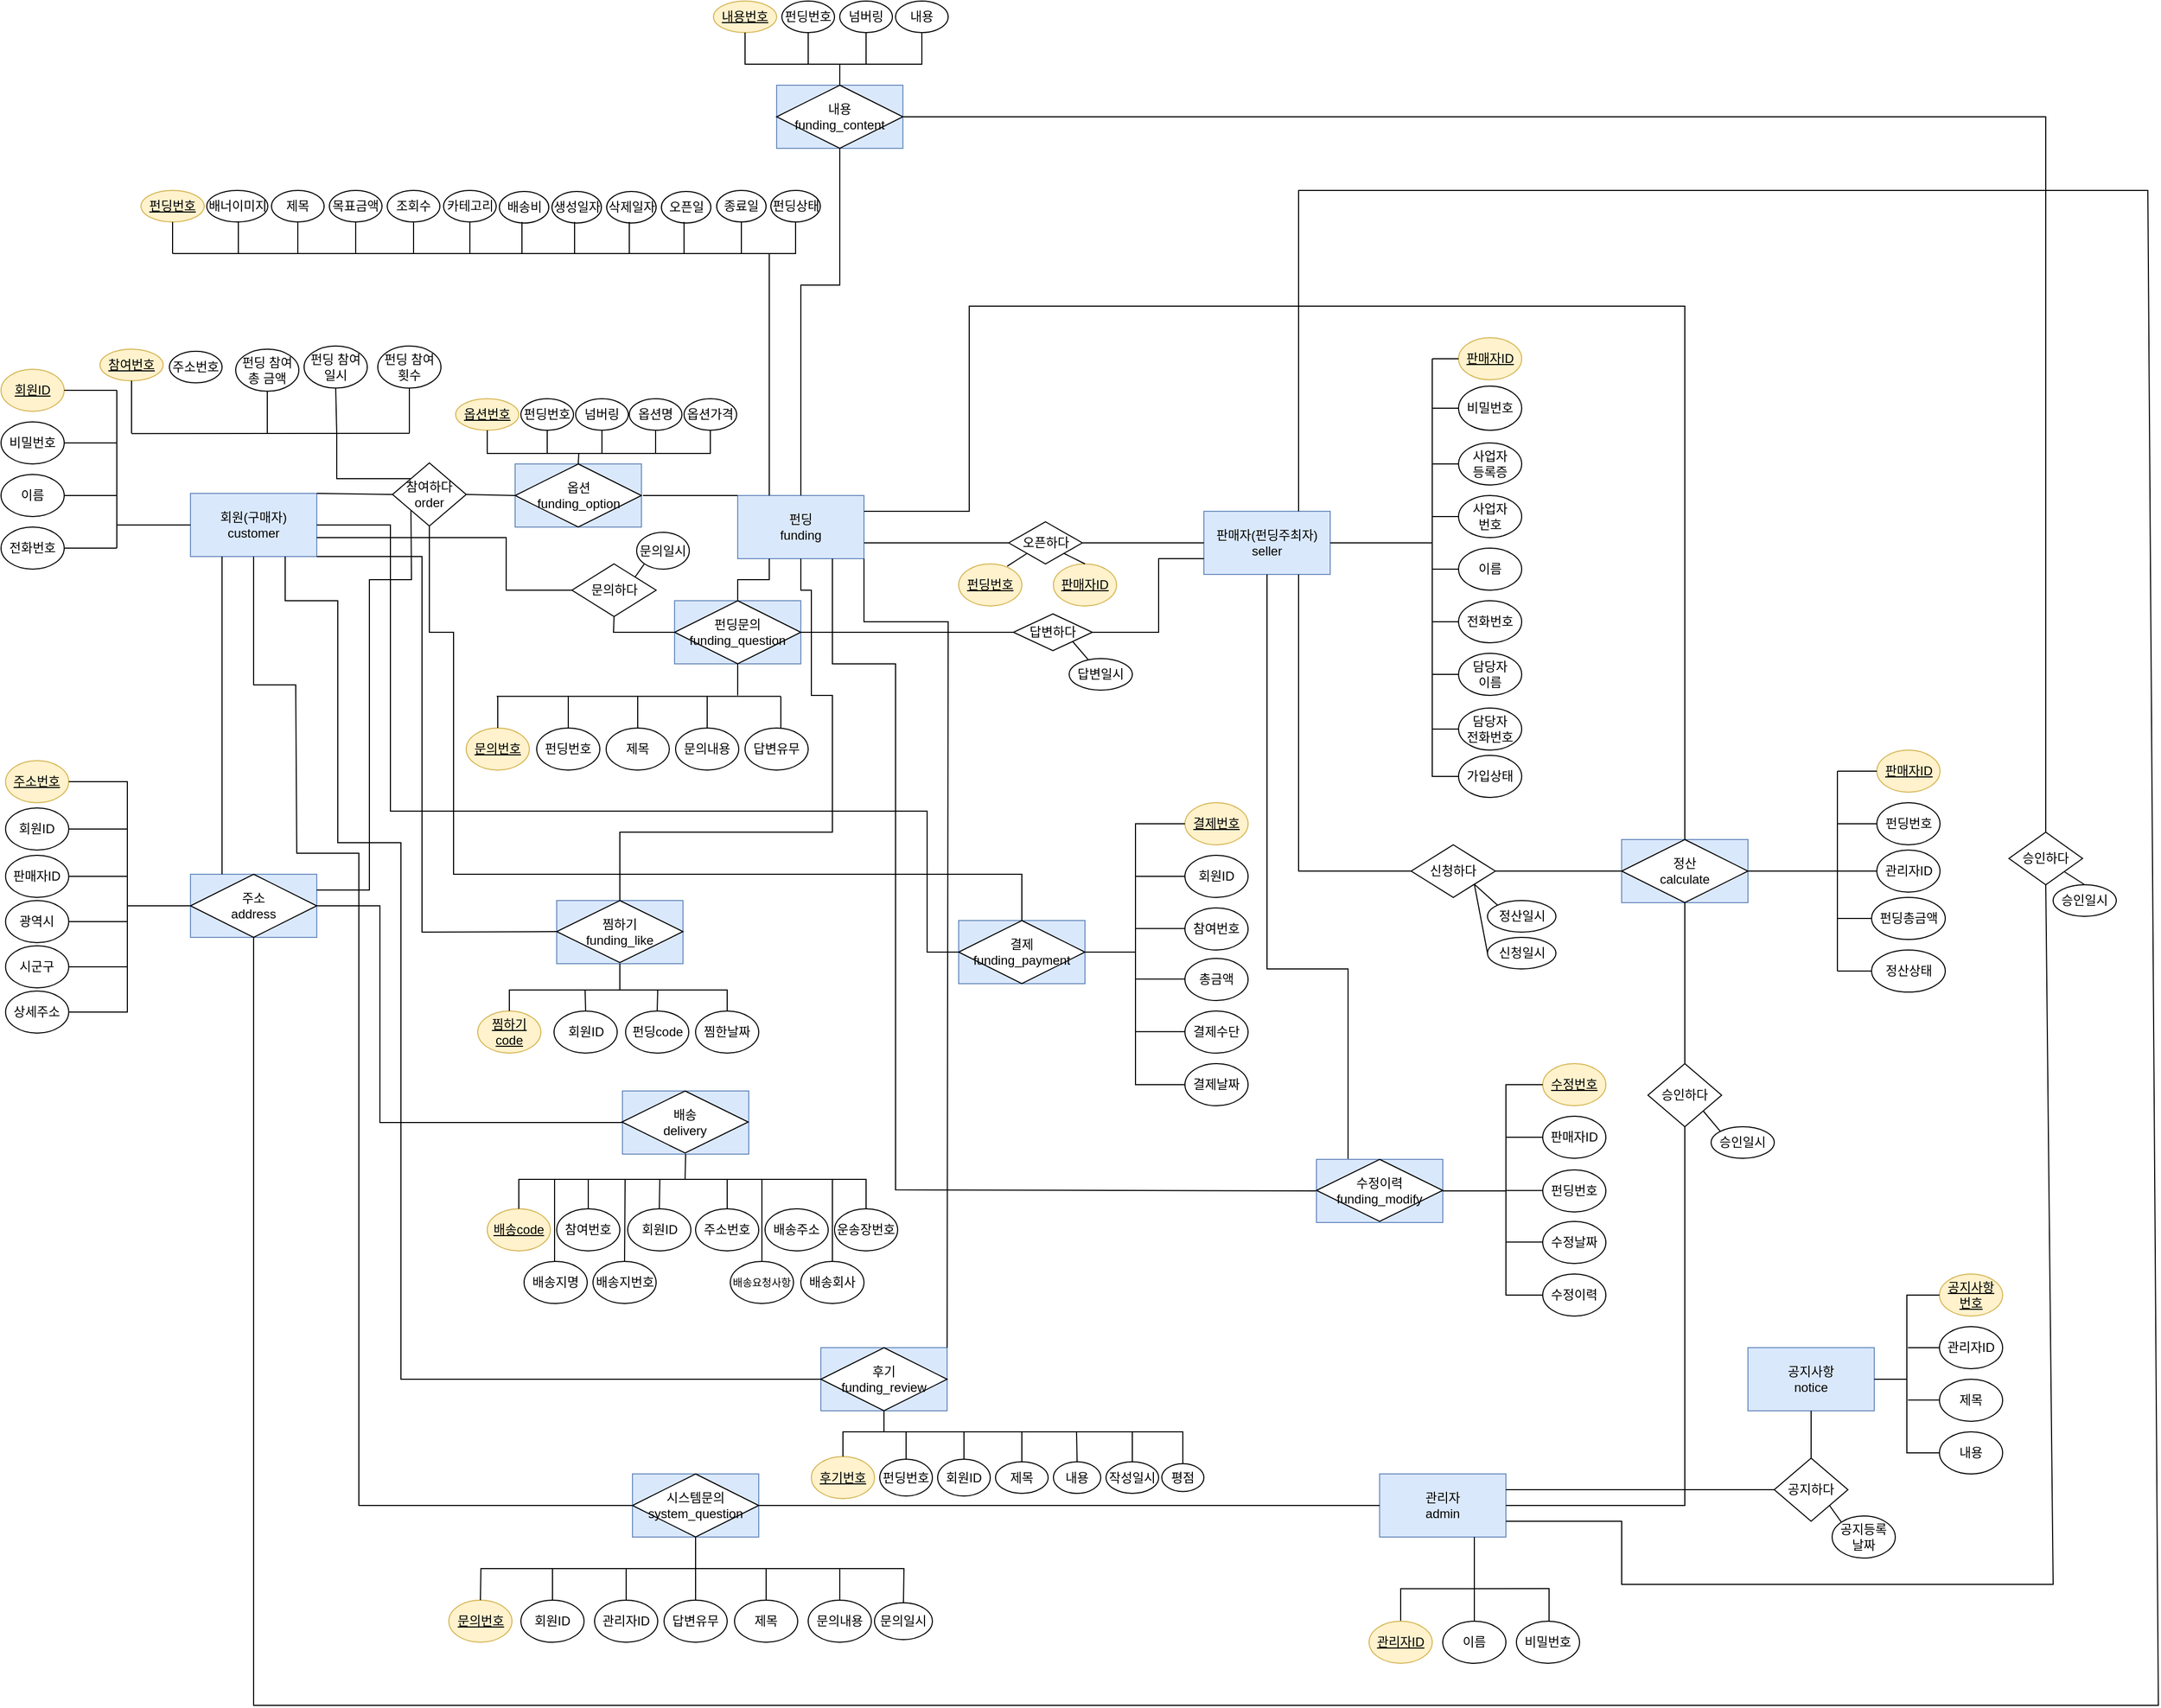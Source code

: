 <mxfile version="17.4.0" type="device"><diagram id="_dHMv9yLOeujDdSMnYeU" name="Page-2"><mxGraphModel dx="3108" dy="1794" grid="1" gridSize="10" guides="1" tooltips="1" connect="1" arrows="1" fold="1" page="1" pageScale="1" pageWidth="3300" pageHeight="2339" math="0" shadow="0"><root><mxCell id="xjx59CEiK08vsftKt7I2-0"/><mxCell id="xjx59CEiK08vsftKt7I2-1" parent="xjx59CEiK08vsftKt7I2-0"/><mxCell id="xjx59CEiK08vsftKt7I2-2" value="회원(구매자)&lt;br&gt;customer" style="rounded=0;whiteSpace=wrap;html=1;fillColor=#dae8fc;strokeColor=#6c8ebf;" parent="xjx59CEiK08vsftKt7I2-1" vertex="1"><mxGeometry x="260" y="518" width="120" height="60" as="geometry"/></mxCell><mxCell id="xjx59CEiK08vsftKt7I2-3" value="판매자(펀딩주최자)&lt;br&gt;seller" style="rounded=0;whiteSpace=wrap;html=1;fillColor=#dae8fc;strokeColor=#6c8ebf;" parent="xjx59CEiK08vsftKt7I2-1" vertex="1"><mxGeometry x="1223" y="535" width="120" height="60" as="geometry"/></mxCell><mxCell id="xjx59CEiK08vsftKt7I2-4" value="관리자&lt;br&gt;admin" style="rounded=0;whiteSpace=wrap;html=1;fillColor=#dae8fc;strokeColor=#6c8ebf;" parent="xjx59CEiK08vsftKt7I2-1" vertex="1"><mxGeometry x="1390" y="1450" width="120" height="60" as="geometry"/></mxCell><mxCell id="xjx59CEiK08vsftKt7I2-5" value="" style="rounded=0;whiteSpace=wrap;html=1;fillColor=#dae8fc;strokeColor=#6c8ebf;" parent="xjx59CEiK08vsftKt7I2-1" vertex="1"><mxGeometry x="1620" y="847" width="120" height="60" as="geometry"/></mxCell><mxCell id="xjx59CEiK08vsftKt7I2-7" value="신청하다" style="rhombus;whiteSpace=wrap;html=1;" parent="xjx59CEiK08vsftKt7I2-1" vertex="1"><mxGeometry x="1420" y="852" width="80" height="50" as="geometry"/></mxCell><mxCell id="xjx59CEiK08vsftKt7I2-8" value="승인하다" style="rhombus;whiteSpace=wrap;html=1;rotation=0;" parent="xjx59CEiK08vsftKt7I2-1" vertex="1"><mxGeometry x="1645" y="1060" width="70" height="60" as="geometry"/></mxCell><mxCell id="xjx59CEiK08vsftKt7I2-10" value="" style="endArrow=none;html=1;rounded=0;exitX=0.5;exitY=1;exitDx=0;exitDy=0;entryX=0.5;entryY=0;entryDx=0;entryDy=0;" parent="xjx59CEiK08vsftKt7I2-1" source="xjx59CEiK08vsftKt7I2-5" target="xjx59CEiK08vsftKt7I2-8" edge="1"><mxGeometry width="50" height="50" relative="1" as="geometry"><mxPoint x="1875" y="1220" as="sourcePoint"/><mxPoint x="1665" y="1060" as="targetPoint"/></mxGeometry></mxCell><mxCell id="xjx59CEiK08vsftKt7I2-13" value="참여하다&lt;br&gt;order" style="rhombus;whiteSpace=wrap;html=1;" parent="xjx59CEiK08vsftKt7I2-1" vertex="1"><mxGeometry x="452" y="489" width="70" height="60" as="geometry"/></mxCell><mxCell id="ORVugvTHkeYG03uwVwBP-0" value="&lt;u&gt;회원ID&lt;/u&gt;" style="ellipse;whiteSpace=wrap;html=1;fillColor=#fff2cc;strokeColor=#d6b656;" parent="xjx59CEiK08vsftKt7I2-1" vertex="1"><mxGeometry x="80" y="400" width="60" height="40" as="geometry"/></mxCell><mxCell id="ORVugvTHkeYG03uwVwBP-1" value="비밀번호" style="ellipse;whiteSpace=wrap;html=1;" parent="xjx59CEiK08vsftKt7I2-1" vertex="1"><mxGeometry x="80" y="450" width="60" height="40" as="geometry"/></mxCell><mxCell id="ORVugvTHkeYG03uwVwBP-2" value="이름" style="ellipse;whiteSpace=wrap;html=1;" parent="xjx59CEiK08vsftKt7I2-1" vertex="1"><mxGeometry x="80" y="500" width="60" height="40" as="geometry"/></mxCell><mxCell id="ORVugvTHkeYG03uwVwBP-3" value="전화번호" style="ellipse;whiteSpace=wrap;html=1;" parent="xjx59CEiK08vsftKt7I2-1" vertex="1"><mxGeometry x="80" y="550" width="60" height="40" as="geometry"/></mxCell><mxCell id="RrKur2zA798-k_AYa3Jh-0" value="" style="rounded=0;whiteSpace=wrap;html=1;fillColor=#dae8fc;strokeColor=#6c8ebf;" parent="xjx59CEiK08vsftKt7I2-1" vertex="1"><mxGeometry x="260" y="880" width="120" height="60" as="geometry"/></mxCell><mxCell id="RrKur2zA798-k_AYa3Jh-2" value="&lt;u&gt;주소번호&lt;/u&gt;" style="ellipse;whiteSpace=wrap;html=1;fillColor=#fff2cc;strokeColor=#d6b656;" parent="xjx59CEiK08vsftKt7I2-1" vertex="1"><mxGeometry x="84.31" y="772" width="60" height="40" as="geometry"/></mxCell><mxCell id="RrKur2zA798-k_AYa3Jh-3" value="광역시" style="ellipse;whiteSpace=wrap;html=1;" parent="xjx59CEiK08vsftKt7I2-1" vertex="1"><mxGeometry x="84.31" y="905" width="60" height="40" as="geometry"/></mxCell><mxCell id="RrKur2zA798-k_AYa3Jh-4" value="시군구" style="ellipse;whiteSpace=wrap;html=1;" parent="xjx59CEiK08vsftKt7I2-1" vertex="1"><mxGeometry x="84.31" y="948" width="60" height="40" as="geometry"/></mxCell><mxCell id="sNLa6g4Wk6IUdKlRaE2Y-5" value="" style="endArrow=none;html=1;rounded=0;exitX=0;exitY=0.5;exitDx=0;exitDy=0;entryX=1;entryY=0.5;entryDx=0;entryDy=0;" parent="xjx59CEiK08vsftKt7I2-1" source="xjx59CEiK08vsftKt7I2-3" target="sNLa6g4Wk6IUdKlRaE2Y-3" edge="1"><mxGeometry width="50" height="50" relative="1" as="geometry"><mxPoint x="1120" y="750" as="sourcePoint"/><mxPoint x="1150" y="640" as="targetPoint"/></mxGeometry></mxCell><mxCell id="sNLa6g4Wk6IUdKlRaE2Y-8" value="" style="endArrow=none;html=1;rounded=0;entryX=0;entryY=0.5;entryDx=0;entryDy=0;exitX=0.5;exitY=1;exitDx=0;exitDy=0;" parent="xjx59CEiK08vsftKt7I2-1" source="xjx59CEiK08vsftKt7I2-2" target="Ble5nGBqkKEY9_LGsVUP-133" edge="1"><mxGeometry width="50" height="50" relative="1" as="geometry"><mxPoint x="361" y="790" as="sourcePoint"/><mxPoint x="600" y="1000" as="targetPoint"/><Array as="points"><mxPoint x="320" y="700"/><mxPoint x="360" y="700"/><mxPoint x="361" y="860"/><mxPoint x="420" y="860"/><mxPoint x="420" y="1040"/><mxPoint x="420" y="1480"/><mxPoint x="530" y="1480"/><mxPoint x="580" y="1480"/></Array></mxGeometry></mxCell><mxCell id="sNLa6g4Wk6IUdKlRaE2Y-12" value="" style="endArrow=none;html=1;rounded=0;entryX=0;entryY=0.5;entryDx=0;entryDy=0;exitX=1;exitY=0.5;exitDx=0;exitDy=0;" parent="xjx59CEiK08vsftKt7I2-1" source="Ble5nGBqkKEY9_LGsVUP-133" target="xjx59CEiK08vsftKt7I2-4" edge="1"><mxGeometry width="50" height="50" relative="1" as="geometry"><mxPoint x="1150" y="1480" as="sourcePoint"/><mxPoint x="920" y="850" as="targetPoint"/><Array as="points"><mxPoint x="1190" y="1480"/><mxPoint x="1230" y="1480"/></Array></mxGeometry></mxCell><mxCell id="FfF9pUMh3Mx_fA-EGbvf-23" value="&lt;u&gt;판매자ID&lt;/u&gt;" style="ellipse;whiteSpace=wrap;html=1;fillColor=#fff2cc;strokeColor=#d6b656;" parent="xjx59CEiK08vsftKt7I2-1" vertex="1"><mxGeometry x="1862.5" y="762" width="60" height="40" as="geometry"/></mxCell><mxCell id="Ble5nGBqkKEY9_LGsVUP-26" value="펀딩번호" style="ellipse;whiteSpace=wrap;html=1;fontStyle=0" parent="xjx59CEiK08vsftKt7I2-1" vertex="1"><mxGeometry x="1862.5" y="812" width="60" height="40" as="geometry"/></mxCell><mxCell id="Ble5nGBqkKEY9_LGsVUP-30" value="관리자ID" style="ellipse;whiteSpace=wrap;html=1;" parent="xjx59CEiK08vsftKt7I2-1" vertex="1"><mxGeometry x="1862.5" y="857" width="60" height="40" as="geometry"/></mxCell><mxCell id="Ble5nGBqkKEY9_LGsVUP-34" value="펀딩총금액" style="ellipse;whiteSpace=wrap;html=1;" parent="xjx59CEiK08vsftKt7I2-1" vertex="1"><mxGeometry x="1857.5" y="902" width="70" height="40" as="geometry"/></mxCell><mxCell id="Ble5nGBqkKEY9_LGsVUP-40" value="문의하다" style="rhombus;whiteSpace=wrap;html=1;" parent="xjx59CEiK08vsftKt7I2-1" vertex="1"><mxGeometry x="622.5" y="585" width="80" height="50" as="geometry"/></mxCell><mxCell id="Ble5nGBqkKEY9_LGsVUP-41" value="" style="endArrow=none;html=1;rounded=0;exitX=0.5;exitY=1;exitDx=0;exitDy=0;entryX=0;entryY=0.5;entryDx=0;entryDy=0;" parent="xjx59CEiK08vsftKt7I2-1" source="Ble5nGBqkKEY9_LGsVUP-40" target="sNLa6g4Wk6IUdKlRaE2Y-0" edge="1"><mxGeometry width="50" height="50" relative="1" as="geometry"><mxPoint x="920" y="890" as="sourcePoint"/><mxPoint x="970" y="840" as="targetPoint"/><Array as="points"><mxPoint x="662" y="650"/></Array></mxGeometry></mxCell><mxCell id="Ble5nGBqkKEY9_LGsVUP-42" value="" style="endArrow=none;html=1;rounded=0;entryX=0;entryY=0.5;entryDx=0;entryDy=0;" parent="xjx59CEiK08vsftKt7I2-1" target="Ble5nGBqkKEY9_LGsVUP-40" edge="1"><mxGeometry width="50" height="50" relative="1" as="geometry"><mxPoint x="380" y="560" as="sourcePoint"/><mxPoint x="780" y="740" as="targetPoint"/><Array as="points"><mxPoint x="560" y="560"/><mxPoint x="560" y="610"/><mxPoint x="580" y="610"/></Array></mxGeometry></mxCell><mxCell id="Ble5nGBqkKEY9_LGsVUP-54" value="&lt;u&gt;문의번호&lt;/u&gt;" style="ellipse;whiteSpace=wrap;html=1;rotation=0;fillColor=#fff2cc;strokeColor=#d6b656;" parent="xjx59CEiK08vsftKt7I2-1" vertex="1"><mxGeometry x="522" y="741" width="60" height="40" as="geometry"/></mxCell><mxCell id="Ble5nGBqkKEY9_LGsVUP-56" value="답변유무" style="ellipse;whiteSpace=wrap;html=1;" parent="xjx59CEiK08vsftKt7I2-1" vertex="1"><mxGeometry x="787" y="741" width="60" height="40" as="geometry"/></mxCell><mxCell id="Ble5nGBqkKEY9_LGsVUP-57" value="제목" style="ellipse;whiteSpace=wrap;html=1;" parent="xjx59CEiK08vsftKt7I2-1" vertex="1"><mxGeometry x="655" y="741" width="60" height="40" as="geometry"/></mxCell><mxCell id="Ble5nGBqkKEY9_LGsVUP-58" value="펀딩번호" style="ellipse;whiteSpace=wrap;html=1;" parent="xjx59CEiK08vsftKt7I2-1" vertex="1"><mxGeometry x="589" y="741" width="60" height="40" as="geometry"/></mxCell><mxCell id="Ble5nGBqkKEY9_LGsVUP-69" value="문의내용" style="ellipse;whiteSpace=wrap;html=1;" parent="xjx59CEiK08vsftKt7I2-1" vertex="1"><mxGeometry x="721" y="741" width="60" height="40" as="geometry"/></mxCell><mxCell id="Ble5nGBqkKEY9_LGsVUP-84" value="문의일시" style="ellipse;whiteSpace=wrap;html=1;" parent="xjx59CEiK08vsftKt7I2-1" vertex="1"><mxGeometry x="684" y="555" width="50" height="35" as="geometry"/></mxCell><mxCell id="Ble5nGBqkKEY9_LGsVUP-85" value="펀딩&lt;br&gt;funding" style="rounded=0;whiteSpace=wrap;html=1;fillColor=#dae8fc;strokeColor=#6c8ebf;" parent="xjx59CEiK08vsftKt7I2-1" vertex="1"><mxGeometry x="780" y="520" width="120" height="60" as="geometry"/></mxCell><mxCell id="Ble5nGBqkKEY9_LGsVUP-86" value="" style="endArrow=none;html=1;rounded=0;entryX=0.25;entryY=1;entryDx=0;entryDy=0;exitX=0.5;exitY=0;exitDx=0;exitDy=0;" parent="xjx59CEiK08vsftKt7I2-1" source="Ble5nGBqkKEY9_LGsVUP-83" target="Ble5nGBqkKEY9_LGsVUP-85" edge="1"><mxGeometry width="50" height="50" relative="1" as="geometry"><mxPoint x="960" y="630" as="sourcePoint"/><mxPoint x="1010" y="580" as="targetPoint"/><Array as="points"><mxPoint x="780" y="600"/><mxPoint x="810" y="600"/></Array></mxGeometry></mxCell><mxCell id="Ble5nGBqkKEY9_LGsVUP-90" value="" style="group;fillColor=#dae8fc;strokeColor=#6c8ebf;" parent="xjx59CEiK08vsftKt7I2-1" vertex="1" connectable="0"><mxGeometry x="720" y="620" width="120" height="60" as="geometry"/></mxCell><mxCell id="sNLa6g4Wk6IUdKlRaE2Y-0" value="" style="rounded=0;whiteSpace=wrap;html=1;fillColor=#dae8fc;strokeColor=#6c8ebf;" parent="Ble5nGBqkKEY9_LGsVUP-90" vertex="1"><mxGeometry width="120" height="60" as="geometry"/></mxCell><mxCell id="Ble5nGBqkKEY9_LGsVUP-83" value="펀딩문의&lt;br&gt;funding_question" style="rhombus;whiteSpace=wrap;html=1;" parent="Ble5nGBqkKEY9_LGsVUP-90" vertex="1"><mxGeometry width="120" height="60" as="geometry"/></mxCell><mxCell id="Ble5nGBqkKEY9_LGsVUP-95" value="" style="endArrow=none;html=1;rounded=0;exitX=0;exitY=1;exitDx=0;exitDy=0;entryX=1;entryY=0;entryDx=0;entryDy=0;" parent="xjx59CEiK08vsftKt7I2-1" source="Ble5nGBqkKEY9_LGsVUP-84" target="Ble5nGBqkKEY9_LGsVUP-40" edge="1"><mxGeometry width="50" height="50" relative="1" as="geometry"><mxPoint x="900" y="1020" as="sourcePoint"/><mxPoint x="950" y="970" as="targetPoint"/></mxGeometry></mxCell><mxCell id="Ble5nGBqkKEY9_LGsVUP-97" value="" style="endArrow=none;html=1;rounded=0;exitX=1;exitY=0.75;exitDx=0;exitDy=0;entryX=0;entryY=0.5;entryDx=0;entryDy=0;" parent="xjx59CEiK08vsftKt7I2-1" source="Ble5nGBqkKEY9_LGsVUP-85" target="sNLa6g4Wk6IUdKlRaE2Y-3" edge="1"><mxGeometry width="50" height="50" relative="1" as="geometry"><mxPoint x="1010" y="640" as="sourcePoint"/><mxPoint x="1060" y="760" as="targetPoint"/></mxGeometry></mxCell><mxCell id="Ble5nGBqkKEY9_LGsVUP-100" value="" style="endArrow=none;html=1;rounded=0;entryX=0;entryY=0;entryDx=0;entryDy=0;" parent="xjx59CEiK08vsftKt7I2-1" target="Ble5nGBqkKEY9_LGsVUP-85" edge="1"><mxGeometry width="50" height="50" relative="1" as="geometry"><mxPoint x="690" y="520" as="sourcePoint"/><mxPoint x="950" y="660" as="targetPoint"/></mxGeometry></mxCell><mxCell id="Ble5nGBqkKEY9_LGsVUP-115" value="답변일시" style="ellipse;whiteSpace=wrap;html=1;direction=south;" parent="xjx59CEiK08vsftKt7I2-1" vertex="1"><mxGeometry x="1095" y="675" width="60" height="30" as="geometry"/></mxCell><mxCell id="Ble5nGBqkKEY9_LGsVUP-117" value="답변하다" style="rhombus;whiteSpace=wrap;html=1;rotation=0;" parent="xjx59CEiK08vsftKt7I2-1" vertex="1"><mxGeometry x="1042" y="632.5" width="75" height="35" as="geometry"/></mxCell><mxCell id="Ble5nGBqkKEY9_LGsVUP-118" value="" style="endArrow=none;html=1;rounded=0;entryX=0;entryY=0.5;entryDx=0;entryDy=0;" parent="xjx59CEiK08vsftKt7I2-1" target="Ble5nGBqkKEY9_LGsVUP-117" edge="1"><mxGeometry width="50" height="50" relative="1" as="geometry"><mxPoint x="840" y="650" as="sourcePoint"/><mxPoint x="1150" y="790" as="targetPoint"/><Array as="points"><mxPoint x="840" y="650"/><mxPoint x="960" y="650"/></Array></mxGeometry></mxCell><mxCell id="Ble5nGBqkKEY9_LGsVUP-119" value="" style="endArrow=none;html=1;rounded=0;entryX=0;entryY=0.75;entryDx=0;entryDy=0;exitX=1;exitY=0.5;exitDx=0;exitDy=0;" parent="xjx59CEiK08vsftKt7I2-1" source="Ble5nGBqkKEY9_LGsVUP-117" target="xjx59CEiK08vsftKt7I2-3" edge="1"><mxGeometry width="50" height="50" relative="1" as="geometry"><mxPoint x="1100" y="840" as="sourcePoint"/><mxPoint x="1150" y="790" as="targetPoint"/><Array as="points"><mxPoint x="1180" y="650"/><mxPoint x="1180" y="580"/></Array></mxGeometry></mxCell><mxCell id="Ble5nGBqkKEY9_LGsVUP-122" value="" style="endArrow=none;html=1;rounded=0;exitX=1;exitY=1;exitDx=0;exitDy=0;" parent="xjx59CEiK08vsftKt7I2-1" source="Ble5nGBqkKEY9_LGsVUP-117" target="Ble5nGBqkKEY9_LGsVUP-115" edge="1"><mxGeometry width="50" height="50" relative="1" as="geometry"><mxPoint x="1100" y="840" as="sourcePoint"/><mxPoint x="1150" y="790" as="targetPoint"/></mxGeometry></mxCell><mxCell id="Ble5nGBqkKEY9_LGsVUP-124" value="&lt;u&gt;판매자ID&lt;/u&gt;" style="ellipse;whiteSpace=wrap;html=1;fillColor=#fff2cc;strokeColor=#d6b656;" parent="xjx59CEiK08vsftKt7I2-1" vertex="1"><mxGeometry x="1080" y="585" width="60" height="40" as="geometry"/></mxCell><mxCell id="Ble5nGBqkKEY9_LGsVUP-131" value="" style="group;fillColor=#dae8fc;strokeColor=#6c8ebf;" parent="xjx59CEiK08vsftKt7I2-1" vertex="1" connectable="0"><mxGeometry x="680" y="1450" width="120" height="60" as="geometry"/></mxCell><mxCell id="Ble5nGBqkKEY9_LGsVUP-132" value="" style="rounded=0;whiteSpace=wrap;html=1;fillColor=#dae8fc;strokeColor=#6c8ebf;" parent="Ble5nGBqkKEY9_LGsVUP-131" vertex="1"><mxGeometry width="120" height="60" as="geometry"/></mxCell><mxCell id="Ble5nGBqkKEY9_LGsVUP-133" value="&lt;span style=&quot;color: rgba(0 , 0 , 0 , 0) ; font-family: monospace ; font-size: 0px&quot;&gt;ㅅㅅ&lt;/span&gt;" style="rhombus;whiteSpace=wrap;html=1;" parent="Ble5nGBqkKEY9_LGsVUP-131" vertex="1"><mxGeometry width="120" height="60" as="geometry"/></mxCell><mxCell id="Ble5nGBqkKEY9_LGsVUP-135" value="시스템문의&lt;br&gt;system_question" style="text;html=1;strokeColor=none;fillColor=none;align=center;verticalAlign=middle;whiteSpace=wrap;rounded=0;" parent="Ble5nGBqkKEY9_LGsVUP-131" vertex="1"><mxGeometry x="30" y="15" width="60" height="30" as="geometry"/></mxCell><mxCell id="Ble5nGBqkKEY9_LGsVUP-136" value="신청일시" style="ellipse;whiteSpace=wrap;html=1;" parent="xjx59CEiK08vsftKt7I2-1" vertex="1"><mxGeometry x="1492.5" y="940" width="65" height="30" as="geometry"/></mxCell><mxCell id="Ble5nGBqkKEY9_LGsVUP-137" value="" style="endArrow=none;html=1;rounded=0;entryX=0;entryY=0.5;entryDx=0;entryDy=0;exitX=1;exitY=1;exitDx=0;exitDy=0;" parent="xjx59CEiK08vsftKt7I2-1" source="xjx59CEiK08vsftKt7I2-7" target="Ble5nGBqkKEY9_LGsVUP-136" edge="1"><mxGeometry width="50" height="50" relative="1" as="geometry"><mxPoint x="1715" y="880" as="sourcePoint"/><mxPoint x="1765" y="830" as="targetPoint"/></mxGeometry></mxCell><mxCell id="Ble5nGBqkKEY9_LGsVUP-144" value="정산&lt;br&gt;calculate" style="rhombus;whiteSpace=wrap;html=1;" parent="xjx59CEiK08vsftKt7I2-1" vertex="1"><mxGeometry x="1620" y="847" width="120" height="60" as="geometry"/></mxCell><mxCell id="Ble5nGBqkKEY9_LGsVUP-146" value="정산상태" style="ellipse;whiteSpace=wrap;html=1;" parent="xjx59CEiK08vsftKt7I2-1" vertex="1"><mxGeometry x="1857.5" y="952" width="70" height="40" as="geometry"/></mxCell><mxCell id="Ble5nGBqkKEY9_LGsVUP-148" value="승인일시" style="ellipse;whiteSpace=wrap;html=1;" parent="xjx59CEiK08vsftKt7I2-1" vertex="1"><mxGeometry x="1705" y="1120" width="60" height="30" as="geometry"/></mxCell><mxCell id="Ble5nGBqkKEY9_LGsVUP-149" value="" style="endArrow=none;html=1;rounded=0;entryX=0;entryY=0;entryDx=0;entryDy=0;exitX=1;exitY=1;exitDx=0;exitDy=0;" parent="xjx59CEiK08vsftKt7I2-1" source="xjx59CEiK08vsftKt7I2-8" target="Ble5nGBqkKEY9_LGsVUP-148" edge="1"><mxGeometry width="50" height="50" relative="1" as="geometry"><mxPoint x="1595" y="810" as="sourcePoint"/><mxPoint x="1645" y="760" as="targetPoint"/></mxGeometry></mxCell><mxCell id="Ble5nGBqkKEY9_LGsVUP-155" value="&lt;u&gt;문의번호&lt;/u&gt;" style="ellipse;whiteSpace=wrap;html=1;rotation=0;fillColor=#fff2cc;strokeColor=#d6b656;" parent="xjx59CEiK08vsftKt7I2-1" vertex="1"><mxGeometry x="505.5" y="1570" width="60" height="40" as="geometry"/></mxCell><mxCell id="Ble5nGBqkKEY9_LGsVUP-156" value="답변유무" style="ellipse;whiteSpace=wrap;html=1;" parent="xjx59CEiK08vsftKt7I2-1" vertex="1"><mxGeometry x="710" y="1570" width="60" height="40" as="geometry"/></mxCell><mxCell id="Ble5nGBqkKEY9_LGsVUP-157" value="제목" style="ellipse;whiteSpace=wrap;html=1;" parent="xjx59CEiK08vsftKt7I2-1" vertex="1"><mxGeometry x="777" y="1570" width="60" height="40" as="geometry"/></mxCell><mxCell id="Ble5nGBqkKEY9_LGsVUP-158" value="문의내용" style="ellipse;whiteSpace=wrap;html=1;" parent="xjx59CEiK08vsftKt7I2-1" vertex="1"><mxGeometry x="847" y="1570" width="60" height="40" as="geometry"/></mxCell><mxCell id="Ble5nGBqkKEY9_LGsVUP-159" value="관리자ID" style="ellipse;whiteSpace=wrap;html=1;" parent="xjx59CEiK08vsftKt7I2-1" vertex="1"><mxGeometry x="644" y="1570" width="60" height="40" as="geometry"/></mxCell><mxCell id="Ble5nGBqkKEY9_LGsVUP-160" value="회원ID" style="ellipse;whiteSpace=wrap;html=1;" parent="xjx59CEiK08vsftKt7I2-1" vertex="1"><mxGeometry x="574" y="1570" width="60" height="40" as="geometry"/></mxCell><mxCell id="Ble5nGBqkKEY9_LGsVUP-167" value="문의일시" style="ellipse;whiteSpace=wrap;html=1;" parent="xjx59CEiK08vsftKt7I2-1" vertex="1"><mxGeometry x="910" y="1572.5" width="55" height="35" as="geometry"/></mxCell><mxCell id="Ble5nGBqkKEY9_LGsVUP-168" value="" style="endArrow=none;html=1;rounded=0;entryX=0.5;entryY=0;entryDx=0;entryDy=0;" parent="xjx59CEiK08vsftKt7I2-1" target="Ble5nGBqkKEY9_LGsVUP-158" edge="1"><mxGeometry width="50" height="50" relative="1" as="geometry"><mxPoint x="877" y="1540" as="sourcePoint"/><mxPoint x="1000" y="1590" as="targetPoint"/></mxGeometry></mxCell><mxCell id="Ble5nGBqkKEY9_LGsVUP-170" value="" style="group;fillColor=#dae8fc;strokeColor=#6c8ebf;" parent="xjx59CEiK08vsftKt7I2-1" vertex="1" connectable="0"><mxGeometry x="859" y="1330" width="120" height="60" as="geometry"/></mxCell><mxCell id="Ble5nGBqkKEY9_LGsVUP-171" value="" style="rounded=0;whiteSpace=wrap;html=1;fillColor=#dae8fc;strokeColor=#6c8ebf;" parent="Ble5nGBqkKEY9_LGsVUP-170" vertex="1"><mxGeometry width="120" height="60" as="geometry"/></mxCell><mxCell id="Ble5nGBqkKEY9_LGsVUP-172" value="후기&lt;br&gt;funding_review" style="rhombus;whiteSpace=wrap;html=1;" parent="Ble5nGBqkKEY9_LGsVUP-170" vertex="1"><mxGeometry width="120" height="60" as="geometry"/></mxCell><mxCell id="Ble5nGBqkKEY9_LGsVUP-114" value="&lt;u&gt;펀딩번호&lt;/u&gt;" style="ellipse;whiteSpace=wrap;html=1;rotation=0;fillColor=#fff2cc;strokeColor=#d6b656;" parent="xjx59CEiK08vsftKt7I2-1" vertex="1"><mxGeometry x="990" y="585" width="60" height="40" as="geometry"/></mxCell><mxCell id="Ble5nGBqkKEY9_LGsVUP-180" value="" style="endArrow=none;html=1;rounded=0;entryX=1;entryY=1;entryDx=0;entryDy=0;exitX=1;exitY=0;exitDx=0;exitDy=0;" parent="xjx59CEiK08vsftKt7I2-1" source="Ble5nGBqkKEY9_LGsVUP-171" target="Ble5nGBqkKEY9_LGsVUP-85" edge="1"><mxGeometry width="50" height="50" relative="1" as="geometry"><mxPoint x="1230" y="820" as="sourcePoint"/><mxPoint x="958.284" y="653.284" as="targetPoint"/><Array as="points"><mxPoint x="980" y="640"/><mxPoint x="900" y="640"/></Array></mxGeometry></mxCell><mxCell id="Ble5nGBqkKEY9_LGsVUP-184" value="평점" style="ellipse;whiteSpace=wrap;html=1;" parent="xjx59CEiK08vsftKt7I2-1" vertex="1"><mxGeometry x="1183" y="1440.25" width="40" height="26.5" as="geometry"/></mxCell><mxCell id="Ble5nGBqkKEY9_LGsVUP-185" value="내용" style="ellipse;whiteSpace=wrap;html=1;" parent="xjx59CEiK08vsftKt7I2-1" vertex="1"><mxGeometry x="1080" y="1438.5" width="45" height="30" as="geometry"/></mxCell><mxCell id="Ble5nGBqkKEY9_LGsVUP-188" value="&lt;u&gt;후기번호&lt;/u&gt;" style="ellipse;whiteSpace=wrap;html=1;fillColor=#fff2cc;strokeColor=#d6b656;" parent="xjx59CEiK08vsftKt7I2-1" vertex="1"><mxGeometry x="850" y="1433.5" width="60" height="40" as="geometry"/></mxCell><mxCell id="Ble5nGBqkKEY9_LGsVUP-190" value="작성일시" style="ellipse;whiteSpace=wrap;html=1;" parent="xjx59CEiK08vsftKt7I2-1" vertex="1"><mxGeometry x="1130" y="1438.5" width="50" height="30" as="geometry"/></mxCell><mxCell id="LOcckQM15K7vRWK7rVGl-9" value="" style="endArrow=none;html=1;rounded=0;exitX=1;exitY=0.5;exitDx=0;exitDy=0;" parent="xjx59CEiK08vsftKt7I2-1" source="xjx59CEiK08vsftKt7I2-3" edge="1"><mxGeometry width="50" height="50" relative="1" as="geometry"><mxPoint x="1343" y="558" as="sourcePoint"/><mxPoint x="1440" y="565" as="targetPoint"/></mxGeometry></mxCell><mxCell id="LOcckQM15K7vRWK7rVGl-10" value="" style="endArrow=none;html=1;rounded=0;entryX=0;entryY=0.5;entryDx=0;entryDy=0;" parent="xjx59CEiK08vsftKt7I2-1" target="FfF9pUMh3Mx_fA-EGbvf-23" edge="1"><mxGeometry width="50" height="50" relative="1" as="geometry"><mxPoint x="1825" y="782" as="sourcePoint"/><mxPoint x="1707.5" y="802" as="targetPoint"/></mxGeometry></mxCell><mxCell id="LOcckQM15K7vRWK7rVGl-11" value="" style="endArrow=none;html=1;rounded=0;" parent="xjx59CEiK08vsftKt7I2-1" edge="1"><mxGeometry width="50" height="50" relative="1" as="geometry"><mxPoint x="1825" y="972" as="sourcePoint"/><mxPoint x="1825" y="782" as="targetPoint"/></mxGeometry></mxCell><mxCell id="LOcckQM15K7vRWK7rVGl-19" value="" style="endArrow=none;html=1;rounded=0;entryX=0;entryY=0.5;entryDx=0;entryDy=0;" parent="xjx59CEiK08vsftKt7I2-1" target="Ble5nGBqkKEY9_LGsVUP-146" edge="1"><mxGeometry width="50" height="50" relative="1" as="geometry"><mxPoint x="1825" y="972" as="sourcePoint"/><mxPoint x="1815" y="812" as="targetPoint"/></mxGeometry></mxCell><mxCell id="LOcckQM15K7vRWK7rVGl-20" value="" style="endArrow=none;html=1;rounded=0;entryX=0;entryY=0.5;entryDx=0;entryDy=0;" parent="xjx59CEiK08vsftKt7I2-1" target="Ble5nGBqkKEY9_LGsVUP-26" edge="1"><mxGeometry width="50" height="50" relative="1" as="geometry"><mxPoint x="1825" y="832" as="sourcePoint"/><mxPoint x="1815" y="812" as="targetPoint"/></mxGeometry></mxCell><mxCell id="LOcckQM15K7vRWK7rVGl-21" value="" style="endArrow=none;html=1;rounded=0;entryX=0;entryY=0.5;entryDx=0;entryDy=0;" parent="xjx59CEiK08vsftKt7I2-1" target="Ble5nGBqkKEY9_LGsVUP-30" edge="1"><mxGeometry width="50" height="50" relative="1" as="geometry"><mxPoint x="1825" y="877" as="sourcePoint"/><mxPoint x="1815" y="812" as="targetPoint"/></mxGeometry></mxCell><mxCell id="LOcckQM15K7vRWK7rVGl-22" value="" style="endArrow=none;html=1;rounded=0;entryX=0;entryY=0.5;entryDx=0;entryDy=0;" parent="xjx59CEiK08vsftKt7I2-1" target="Ble5nGBqkKEY9_LGsVUP-34" edge="1"><mxGeometry width="50" height="50" relative="1" as="geometry"><mxPoint x="1825" y="922" as="sourcePoint"/><mxPoint x="1815" y="812" as="targetPoint"/></mxGeometry></mxCell><mxCell id="LOcckQM15K7vRWK7rVGl-23" value="" style="endArrow=none;html=1;rounded=0;exitX=1;exitY=0.5;exitDx=0;exitDy=0;" parent="xjx59CEiK08vsftKt7I2-1" source="Ble5nGBqkKEY9_LGsVUP-144" edge="1"><mxGeometry width="50" height="50" relative="1" as="geometry"><mxPoint x="1740" y="875" as="sourcePoint"/><mxPoint x="1825" y="877" as="targetPoint"/></mxGeometry></mxCell><mxCell id="LOcckQM15K7vRWK7rVGl-31" value="" style="endArrow=none;html=1;rounded=0;exitX=0.25;exitY=0;exitDx=0;exitDy=0;" parent="xjx59CEiK08vsftKt7I2-1" source="Ble5nGBqkKEY9_LGsVUP-85" edge="1"><mxGeometry width="50" height="50" relative="1" as="geometry"><mxPoint x="860" y="460" as="sourcePoint"/><mxPoint x="810" y="290" as="targetPoint"/></mxGeometry></mxCell><mxCell id="LOcckQM15K7vRWK7rVGl-44" value="" style="endArrow=none;html=1;rounded=0;exitX=0;exitY=0;exitDx=0;exitDy=0;" parent="xjx59CEiK08vsftKt7I2-1" source="xjx59CEiK08vsftKt7I2-13" edge="1"><mxGeometry width="50" height="50" relative="1" as="geometry"><mxPoint x="472.5" y="505" as="sourcePoint"/><mxPoint x="399" y="460" as="targetPoint"/><Array as="points"><mxPoint x="399" y="504"/></Array></mxGeometry></mxCell><mxCell id="LOcckQM15K7vRWK7rVGl-45" value="" style="endArrow=none;html=1;rounded=0;entryX=1;entryY=0.5;entryDx=0;entryDy=0;" parent="xjx59CEiK08vsftKt7I2-1" target="ORVugvTHkeYG03uwVwBP-0" edge="1"><mxGeometry width="50" height="50" relative="1" as="geometry"><mxPoint x="190" y="420" as="sourcePoint"/><mxPoint x="750" y="580" as="targetPoint"/></mxGeometry></mxCell><mxCell id="LOcckQM15K7vRWK7rVGl-46" value="" style="endArrow=none;html=1;rounded=0;" parent="xjx59CEiK08vsftKt7I2-1" edge="1"><mxGeometry width="50" height="50" relative="1" as="geometry"><mxPoint x="190" y="570" as="sourcePoint"/><mxPoint x="190" y="420" as="targetPoint"/></mxGeometry></mxCell><mxCell id="LOcckQM15K7vRWK7rVGl-48" value="" style="endArrow=none;html=1;rounded=0;entryX=1;entryY=0.5;entryDx=0;entryDy=0;" parent="xjx59CEiK08vsftKt7I2-1" target="ORVugvTHkeYG03uwVwBP-1" edge="1"><mxGeometry width="50" height="50" relative="1" as="geometry"><mxPoint x="190" y="470" as="sourcePoint"/><mxPoint x="510" y="610" as="targetPoint"/></mxGeometry></mxCell><mxCell id="LOcckQM15K7vRWK7rVGl-49" value="" style="endArrow=none;html=1;rounded=0;entryX=1;entryY=0.5;entryDx=0;entryDy=0;" parent="xjx59CEiK08vsftKt7I2-1" target="ORVugvTHkeYG03uwVwBP-2" edge="1"><mxGeometry width="50" height="50" relative="1" as="geometry"><mxPoint x="190" y="520" as="sourcePoint"/><mxPoint x="510" y="610" as="targetPoint"/></mxGeometry></mxCell><mxCell id="LOcckQM15K7vRWK7rVGl-50" value="" style="endArrow=none;html=1;rounded=0;exitX=1;exitY=0.5;exitDx=0;exitDy=0;" parent="xjx59CEiK08vsftKt7I2-1" source="ORVugvTHkeYG03uwVwBP-3" edge="1"><mxGeometry width="50" height="50" relative="1" as="geometry"><mxPoint x="460" y="660" as="sourcePoint"/><mxPoint x="190" y="570" as="targetPoint"/></mxGeometry></mxCell><mxCell id="LOcckQM15K7vRWK7rVGl-51" value="" style="endArrow=none;html=1;rounded=0;entryX=0;entryY=0.5;entryDx=0;entryDy=0;" parent="xjx59CEiK08vsftKt7I2-1" target="xjx59CEiK08vsftKt7I2-2" edge="1"><mxGeometry width="50" height="50" relative="1" as="geometry"><mxPoint x="190" y="548" as="sourcePoint"/><mxPoint x="660" y="650" as="targetPoint"/></mxGeometry></mxCell><mxCell id="LOcckQM15K7vRWK7rVGl-52" value="" style="endArrow=none;html=1;rounded=0;entryX=0;entryY=0.5;entryDx=0;entryDy=0;exitX=1;exitY=0;exitDx=0;exitDy=0;" parent="xjx59CEiK08vsftKt7I2-1" source="xjx59CEiK08vsftKt7I2-2" target="xjx59CEiK08vsftKt7I2-13" edge="1"><mxGeometry width="50" height="50" relative="1" as="geometry"><mxPoint x="510" y="540" as="sourcePoint"/><mxPoint x="1050" y="640" as="targetPoint"/></mxGeometry></mxCell><mxCell id="LOcckQM15K7vRWK7rVGl-55" value="" style="endArrow=none;html=1;rounded=0;entryX=0.25;entryY=1;entryDx=0;entryDy=0;exitX=0.25;exitY=0;exitDx=0;exitDy=0;" parent="xjx59CEiK08vsftKt7I2-1" source="RrKur2zA798-k_AYa3Jh-0" target="xjx59CEiK08vsftKt7I2-2" edge="1"><mxGeometry width="50" height="50" relative="1" as="geometry"><mxPoint x="425" y="880" as="sourcePoint"/><mxPoint x="290" y="750" as="targetPoint"/></mxGeometry></mxCell><mxCell id="LOcckQM15K7vRWK7rVGl-68" value="" style="endArrow=none;html=1;rounded=0;exitX=0.5;exitY=0;exitDx=0;exitDy=0;" parent="xjx59CEiK08vsftKt7I2-1" source="Ble5nGBqkKEY9_LGsVUP-54" edge="1"><mxGeometry width="50" height="50" relative="1" as="geometry"><mxPoint x="671" y="681" as="sourcePoint"/><mxPoint x="552" y="711" as="targetPoint"/></mxGeometry></mxCell><mxCell id="LOcckQM15K7vRWK7rVGl-69" value="" style="endArrow=none;html=1;rounded=0;" parent="xjx59CEiK08vsftKt7I2-1" edge="1"><mxGeometry width="50" height="50" relative="1" as="geometry"><mxPoint x="551" y="710.89" as="sourcePoint"/><mxPoint x="821" y="710.89" as="targetPoint"/></mxGeometry></mxCell><mxCell id="LOcckQM15K7vRWK7rVGl-70" value="" style="endArrow=none;html=1;rounded=0;" parent="xjx59CEiK08vsftKt7I2-1" edge="1"><mxGeometry width="50" height="50" relative="1" as="geometry"><mxPoint x="821" y="741" as="sourcePoint"/><mxPoint x="821" y="711" as="targetPoint"/></mxGeometry></mxCell><mxCell id="LOcckQM15K7vRWK7rVGl-71" value="" style="endArrow=none;html=1;rounded=0;exitX=0.5;exitY=0;exitDx=0;exitDy=0;" parent="xjx59CEiK08vsftKt7I2-1" source="Ble5nGBqkKEY9_LGsVUP-58" edge="1"><mxGeometry width="50" height="50" relative="1" as="geometry"><mxPoint x="791" y="661" as="sourcePoint"/><mxPoint x="619" y="711" as="targetPoint"/></mxGeometry></mxCell><mxCell id="LOcckQM15K7vRWK7rVGl-72" value="" style="endArrow=none;html=1;rounded=0;exitX=0.5;exitY=0;exitDx=0;exitDy=0;" parent="xjx59CEiK08vsftKt7I2-1" source="Ble5nGBqkKEY9_LGsVUP-57" edge="1"><mxGeometry width="50" height="50" relative="1" as="geometry"><mxPoint x="791" y="661" as="sourcePoint"/><mxPoint x="685" y="711" as="targetPoint"/></mxGeometry></mxCell><mxCell id="LOcckQM15K7vRWK7rVGl-73" value="" style="endArrow=none;html=1;rounded=0;exitX=0.5;exitY=0;exitDx=0;exitDy=0;" parent="xjx59CEiK08vsftKt7I2-1" source="Ble5nGBqkKEY9_LGsVUP-69" edge="1"><mxGeometry width="50" height="50" relative="1" as="geometry"><mxPoint x="819" y="661" as="sourcePoint"/><mxPoint x="751" y="711" as="targetPoint"/></mxGeometry></mxCell><mxCell id="LOcckQM15K7vRWK7rVGl-74" value="" style="endArrow=none;html=1;rounded=0;entryX=0.5;entryY=1;entryDx=0;entryDy=0;" parent="xjx59CEiK08vsftKt7I2-1" target="Ble5nGBqkKEY9_LGsVUP-83" edge="1"><mxGeometry width="50" height="50" relative="1" as="geometry"><mxPoint x="780" y="710" as="sourcePoint"/><mxPoint x="960" y="710" as="targetPoint"/></mxGeometry></mxCell><mxCell id="LOcckQM15K7vRWK7rVGl-89" value="" style="endArrow=none;html=1;rounded=0;entryX=0.75;entryY=1;entryDx=0;entryDy=0;" parent="xjx59CEiK08vsftKt7I2-1" target="xjx59CEiK08vsftKt7I2-4" edge="1"><mxGeometry width="50" height="50" relative="1" as="geometry"><mxPoint x="1480" y="1560" as="sourcePoint"/><mxPoint x="1030" y="1050" as="targetPoint"/></mxGeometry></mxCell><mxCell id="LOcckQM15K7vRWK7rVGl-118" value="" style="endArrow=none;html=1;rounded=0;entryX=0.75;entryY=1;entryDx=0;entryDy=0;exitX=0;exitY=0.5;exitDx=0;exitDy=0;" parent="xjx59CEiK08vsftKt7I2-1" source="Ble5nGBqkKEY9_LGsVUP-172" target="xjx59CEiK08vsftKt7I2-2" edge="1"><mxGeometry width="50" height="50" relative="1" as="geometry"><mxPoint x="579.0" y="1360" as="sourcePoint"/><mxPoint x="1270" y="830" as="targetPoint"/><Array as="points"><mxPoint x="460" y="1360"/><mxPoint x="460" y="1090"/><mxPoint x="460" y="850"/><mxPoint x="400" y="850"/><mxPoint x="400" y="700"/><mxPoint x="400" y="620"/><mxPoint x="350" y="620"/></Array></mxGeometry></mxCell><mxCell id="LOcckQM15K7vRWK7rVGl-126" value="" style="endArrow=none;html=1;rounded=0;exitX=0.5;exitY=0;exitDx=0;exitDy=0;entryX=1;entryY=1;entryDx=0;entryDy=0;" parent="xjx59CEiK08vsftKt7I2-1" source="Ble5nGBqkKEY9_LGsVUP-124" target="sNLa6g4Wk6IUdKlRaE2Y-3" edge="1"><mxGeometry width="50" height="50" relative="1" as="geometry"><mxPoint x="1190" y="510" as="sourcePoint"/><mxPoint x="1240" y="460" as="targetPoint"/></mxGeometry></mxCell><mxCell id="LOcckQM15K7vRWK7rVGl-127" value="" style="endArrow=none;html=1;rounded=0;startArrow=none;" parent="xjx59CEiK08vsftKt7I2-1" source="sNLa6g4Wk6IUdKlRaE2Y-3" edge="1"><mxGeometry width="50" height="50" relative="1" as="geometry"><mxPoint x="1002" y="568.95" as="sourcePoint"/><mxPoint x="1080" y="569" as="targetPoint"/></mxGeometry></mxCell><mxCell id="LOcckQM15K7vRWK7rVGl-130" value="" style="endArrow=none;html=1;rounded=0;exitX=1;exitY=0.25;exitDx=0;exitDy=0;entryX=0.5;entryY=0;entryDx=0;entryDy=0;" parent="xjx59CEiK08vsftKt7I2-1" source="Ble5nGBqkKEY9_LGsVUP-85" target="xjx59CEiK08vsftKt7I2-5" edge="1"><mxGeometry width="50" height="50" relative="1" as="geometry"><mxPoint x="1400" y="520" as="sourcePoint"/><mxPoint x="1670" y="340" as="targetPoint"/><Array as="points"><mxPoint x="1000" y="535"/><mxPoint x="1000" y="340"/><mxPoint x="1680" y="340"/></Array></mxGeometry></mxCell><mxCell id="LOcckQM15K7vRWK7rVGl-132" value="" style="endArrow=none;html=1;rounded=0;entryX=0;entryY=0.5;entryDx=0;entryDy=0;exitX=0.75;exitY=1;exitDx=0;exitDy=0;" parent="xjx59CEiK08vsftKt7I2-1" source="xjx59CEiK08vsftKt7I2-3" target="xjx59CEiK08vsftKt7I2-7" edge="1"><mxGeometry width="50" height="50" relative="1" as="geometry"><mxPoint x="1490" y="920" as="sourcePoint"/><mxPoint x="1540" y="870" as="targetPoint"/><Array as="points"><mxPoint x="1313" y="877"/></Array></mxGeometry></mxCell><mxCell id="LOcckQM15K7vRWK7rVGl-134" value="" style="endArrow=none;html=1;rounded=0;exitX=1;exitY=0.5;exitDx=0;exitDy=0;entryX=0;entryY=0.5;entryDx=0;entryDy=0;" parent="xjx59CEiK08vsftKt7I2-1" source="xjx59CEiK08vsftKt7I2-7" target="Ble5nGBqkKEY9_LGsVUP-144" edge="1"><mxGeometry width="50" height="50" relative="1" as="geometry"><mxPoint x="1490" y="920" as="sourcePoint"/><mxPoint x="1540" y="870" as="targetPoint"/></mxGeometry></mxCell><mxCell id="LOcckQM15K7vRWK7rVGl-138" value="승인하다" style="rhombus;whiteSpace=wrap;html=1;direction=south;rotation=0;" parent="xjx59CEiK08vsftKt7I2-1" vertex="1"><mxGeometry x="1988" y="840" width="70" height="50" as="geometry"/></mxCell><mxCell id="LOcckQM15K7vRWK7rVGl-140" value="승인일시" style="ellipse;whiteSpace=wrap;html=1;rotation=0;" parent="xjx59CEiK08vsftKt7I2-1" vertex="1"><mxGeometry x="2030" y="890" width="60" height="30" as="geometry"/></mxCell><mxCell id="LOcckQM15K7vRWK7rVGl-141" value="" style="endArrow=none;html=1;rounded=0;exitX=0.5;exitY=0;exitDx=0;exitDy=0;entryX=1;entryY=0;entryDx=0;entryDy=0;" parent="xjx59CEiK08vsftKt7I2-1" source="LOcckQM15K7vRWK7rVGl-140" target="LOcckQM15K7vRWK7rVGl-138" edge="1"><mxGeometry width="50" height="50" relative="1" as="geometry"><mxPoint x="2205" y="490" as="sourcePoint"/><mxPoint x="2255" y="440" as="targetPoint"/></mxGeometry></mxCell><mxCell id="LOcckQM15K7vRWK7rVGl-143" value="" style="endArrow=none;html=1;rounded=0;exitX=1;exitY=0.5;exitDx=0;exitDy=0;entryX=0;entryY=0.5;entryDx=0;entryDy=0;" parent="xjx59CEiK08vsftKt7I2-1" source="KKOCVwv3pBoFab3PtYXh-19" target="LOcckQM15K7vRWK7rVGl-138" edge="1"><mxGeometry width="50" height="50" relative="1" as="geometry"><mxPoint x="1580" y="940" as="sourcePoint"/><mxPoint x="1630" y="890" as="targetPoint"/><Array as="points"><mxPoint x="960" y="160"/><mxPoint x="1000" y="160"/><mxPoint x="2023" y="160"/></Array></mxGeometry></mxCell><mxCell id="LOcckQM15K7vRWK7rVGl-144" value="" style="endArrow=none;html=1;rounded=0;entryX=1;entryY=0.5;entryDx=0;entryDy=0;exitX=1;exitY=0.75;exitDx=0;exitDy=0;" parent="xjx59CEiK08vsftKt7I2-1" source="xjx59CEiK08vsftKt7I2-4" target="LOcckQM15K7vRWK7rVGl-138" edge="1"><mxGeometry width="50" height="50" relative="1" as="geometry"><mxPoint x="1110" y="1350" as="sourcePoint"/><mxPoint x="1630" y="890" as="targetPoint"/><Array as="points"><mxPoint x="1620" y="1495"/><mxPoint x="1620" y="1555"/><mxPoint x="2030" y="1555"/></Array></mxGeometry></mxCell><mxCell id="LOcckQM15K7vRWK7rVGl-159" value="" style="endArrow=none;html=1;rounded=0;entryX=0.75;entryY=0;entryDx=0;entryDy=0;exitX=0.5;exitY=1;exitDx=0;exitDy=0;" parent="xjx59CEiK08vsftKt7I2-1" source="R2zJcxSnzfA4wqXbuA8w-176" target="xjx59CEiK08vsftKt7I2-3" edge="1"><mxGeometry width="50" height="50" relative="1" as="geometry"><mxPoint x="1270" y="1665" as="sourcePoint"/><mxPoint x="1270" y="930" as="targetPoint"/><Array as="points"><mxPoint x="320" y="1670"/><mxPoint x="2130" y="1670"/><mxPoint x="2120" y="230"/><mxPoint x="1313" y="230"/></Array></mxGeometry></mxCell><mxCell id="KKOCVwv3pBoFab3PtYXh-18" value="" style="group;fillColor=#dae8fc;strokeColor=#6c8ebf;" parent="xjx59CEiK08vsftKt7I2-1" vertex="1" connectable="0"><mxGeometry x="817" y="130" width="120" height="60" as="geometry"/></mxCell><mxCell id="KKOCVwv3pBoFab3PtYXh-19" value="" style="rounded=0;whiteSpace=wrap;html=1;fillColor=#dae8fc;strokeColor=#6c8ebf;" parent="KKOCVwv3pBoFab3PtYXh-18" vertex="1"><mxGeometry width="120" height="60" as="geometry"/></mxCell><mxCell id="KKOCVwv3pBoFab3PtYXh-20" value="내용&lt;br&gt;funding_content" style="rhombus;whiteSpace=wrap;html=1;" parent="KKOCVwv3pBoFab3PtYXh-18" vertex="1"><mxGeometry width="120" height="60" as="geometry"/></mxCell><mxCell id="KKOCVwv3pBoFab3PtYXh-21" value="" style="group;fillColor=#dae8fc;strokeColor=#6c8ebf;" parent="xjx59CEiK08vsftKt7I2-1" vertex="1" connectable="0"><mxGeometry x="568.5" y="490" width="120" height="60" as="geometry"/></mxCell><mxCell id="KKOCVwv3pBoFab3PtYXh-22" value="" style="rounded=0;whiteSpace=wrap;html=1;fillColor=#dae8fc;strokeColor=#6c8ebf;" parent="KKOCVwv3pBoFab3PtYXh-21" vertex="1"><mxGeometry width="120" height="60" as="geometry"/></mxCell><mxCell id="KKOCVwv3pBoFab3PtYXh-23" value="옵션&lt;br&gt;funding_option" style="rhombus;whiteSpace=wrap;html=1;" parent="KKOCVwv3pBoFab3PtYXh-21" vertex="1"><mxGeometry width="120" height="60" as="geometry"/></mxCell><mxCell id="KKOCVwv3pBoFab3PtYXh-27" value="펀딩번호" style="ellipse;whiteSpace=wrap;html=1;" parent="xjx59CEiK08vsftKt7I2-1" vertex="1"><mxGeometry x="822" y="50" width="50" height="30" as="geometry"/></mxCell><mxCell id="KKOCVwv3pBoFab3PtYXh-29" value="&lt;u&gt;내용번호&lt;/u&gt;" style="ellipse;whiteSpace=wrap;html=1;fillColor=#fff2cc;strokeColor=#d6b656;" parent="xjx59CEiK08vsftKt7I2-1" vertex="1"><mxGeometry x="757" y="50" width="60" height="30" as="geometry"/></mxCell><mxCell id="KKOCVwv3pBoFab3PtYXh-30" value="넘버링" style="ellipse;whiteSpace=wrap;html=1;" parent="xjx59CEiK08vsftKt7I2-1" vertex="1"><mxGeometry x="877" y="50" width="50" height="30" as="geometry"/></mxCell><mxCell id="KKOCVwv3pBoFab3PtYXh-32" value="내용" style="ellipse;whiteSpace=wrap;html=1;" parent="xjx59CEiK08vsftKt7I2-1" vertex="1"><mxGeometry x="930" y="50" width="50" height="30" as="geometry"/></mxCell><mxCell id="KKOCVwv3pBoFab3PtYXh-46" value="" style="endArrow=none;html=1;rounded=0;entryX=0;entryY=0.5;entryDx=0;entryDy=0;exitX=1;exitY=0.5;exitDx=0;exitDy=0;" parent="xjx59CEiK08vsftKt7I2-1" source="xjx59CEiK08vsftKt7I2-13" target="KKOCVwv3pBoFab3PtYXh-22" edge="1"><mxGeometry width="50" height="50" relative="1" as="geometry"><mxPoint x="450" y="510" as="sourcePoint"/><mxPoint x="500" y="460" as="targetPoint"/></mxGeometry></mxCell><mxCell id="KKOCVwv3pBoFab3PtYXh-48" value="회원ID" style="ellipse;whiteSpace=wrap;html=1;fontStyle=0;" parent="xjx59CEiK08vsftKt7I2-1" vertex="1"><mxGeometry x="970" y="1436" width="50" height="35" as="geometry"/></mxCell><mxCell id="KKOCVwv3pBoFab3PtYXh-52" value="펀딩번호" style="ellipse;whiteSpace=wrap;html=1;fontStyle=0;" parent="xjx59CEiK08vsftKt7I2-1" vertex="1"><mxGeometry x="915" y="1436" width="50" height="35" as="geometry"/></mxCell><mxCell id="KKOCVwv3pBoFab3PtYXh-54" value="제목" style="ellipse;whiteSpace=wrap;html=1;" parent="xjx59CEiK08vsftKt7I2-1" vertex="1"><mxGeometry x="1025" y="1438.5" width="50" height="30" as="geometry"/></mxCell><mxCell id="KKOCVwv3pBoFab3PtYXh-58" value="상세주소" style="ellipse;whiteSpace=wrap;html=1;" parent="xjx59CEiK08vsftKt7I2-1" vertex="1"><mxGeometry x="84.31" y="991" width="60" height="40" as="geometry"/></mxCell><mxCell id="KKOCVwv3pBoFab3PtYXh-61" value="회원ID" style="ellipse;whiteSpace=wrap;html=1;fontStyle=0" parent="xjx59CEiK08vsftKt7I2-1" vertex="1"><mxGeometry x="84.31" y="817" width="60" height="40" as="geometry"/></mxCell><mxCell id="R2zJcxSnzfA4wqXbuA8w-19" value="" style="endArrow=none;html=1;rounded=0;fontSize=10;exitX=1;exitY=0.5;exitDx=0;exitDy=0;entryX=0.5;entryY=1;entryDx=0;entryDy=0;" parent="xjx59CEiK08vsftKt7I2-1" source="xjx59CEiK08vsftKt7I2-4" target="xjx59CEiK08vsftKt7I2-8" edge="1"><mxGeometry width="50" height="50" relative="1" as="geometry"><mxPoint x="1230" y="1080" as="sourcePoint"/><mxPoint x="1280" y="1030" as="targetPoint"/><Array as="points"><mxPoint x="1680" y="1480"/></Array></mxGeometry></mxCell><mxCell id="R2zJcxSnzfA4wqXbuA8w-96" value="" style="group" parent="xjx59CEiK08vsftKt7I2-1" vertex="1" connectable="0"><mxGeometry x="174" y="377.91" width="324" height="83.17" as="geometry"/></mxCell><mxCell id="Ble5nGBqkKEY9_LGsVUP-13" value="&lt;u&gt;참여번호&lt;/u&gt;" style="ellipse;whiteSpace=wrap;html=1;fillColor=#fff2cc;strokeColor=#d6b656;" parent="R2zJcxSnzfA4wqXbuA8w-96" vertex="1"><mxGeometry y="3" width="60" height="30" as="geometry"/></mxCell><mxCell id="Ble5nGBqkKEY9_LGsVUP-15" value="펀딩 참여 총 금액" style="ellipse;whiteSpace=wrap;html=1;" parent="R2zJcxSnzfA4wqXbuA8w-96" vertex="1"><mxGeometry x="129" y="3" width="60" height="40" as="geometry"/></mxCell><mxCell id="Ble5nGBqkKEY9_LGsVUP-17" value="펀딩 참여 일시" style="ellipse;whiteSpace=wrap;html=1;" parent="R2zJcxSnzfA4wqXbuA8w-96" vertex="1"><mxGeometry x="194" width="60" height="40" as="geometry"/></mxCell><mxCell id="Ble5nGBqkKEY9_LGsVUP-19" value="펀딩 참여 횟수" style="ellipse;whiteSpace=wrap;html=1;" parent="R2zJcxSnzfA4wqXbuA8w-96" vertex="1"><mxGeometry x="264" width="60" height="40" as="geometry"/></mxCell><mxCell id="LOcckQM15K7vRWK7rVGl-38" value="" style="endArrow=none;html=1;rounded=0;entryX=0.5;entryY=1;entryDx=0;entryDy=0;" parent="R2zJcxSnzfA4wqXbuA8w-96" edge="1"><mxGeometry width="50" height="50" relative="1" as="geometry"><mxPoint x="30" y="83" as="sourcePoint"/><mxPoint x="30" y="33" as="targetPoint"/></mxGeometry></mxCell><mxCell id="LOcckQM15K7vRWK7rVGl-39" value="" style="endArrow=none;html=1;rounded=0;" parent="R2zJcxSnzfA4wqXbuA8w-96" edge="1"><mxGeometry width="50" height="50" relative="1" as="geometry"><mxPoint x="294" y="83" as="sourcePoint"/><mxPoint x="30" y="83.17" as="targetPoint"/></mxGeometry></mxCell><mxCell id="LOcckQM15K7vRWK7rVGl-40" value="" style="endArrow=none;html=1;rounded=0;entryX=0.5;entryY=1;entryDx=0;entryDy=0;" parent="R2zJcxSnzfA4wqXbuA8w-96" target="Ble5nGBqkKEY9_LGsVUP-19" edge="1"><mxGeometry width="50" height="50" relative="1" as="geometry"><mxPoint x="294" y="83" as="sourcePoint"/><mxPoint x="354" y="100" as="targetPoint"/></mxGeometry></mxCell><mxCell id="LOcckQM15K7vRWK7rVGl-42" value="" style="endArrow=none;html=1;rounded=0;entryX=0.5;entryY=1;entryDx=0;entryDy=0;" parent="R2zJcxSnzfA4wqXbuA8w-96" target="Ble5nGBqkKEY9_LGsVUP-15" edge="1"><mxGeometry width="50" height="50" relative="1" as="geometry"><mxPoint x="159" y="83" as="sourcePoint"/><mxPoint x="359" y="103" as="targetPoint"/></mxGeometry></mxCell><mxCell id="LOcckQM15K7vRWK7rVGl-43" value="" style="endArrow=none;html=1;rounded=0;entryX=0.5;entryY=1;entryDx=0;entryDy=0;" parent="R2zJcxSnzfA4wqXbuA8w-96" target="Ble5nGBqkKEY9_LGsVUP-17" edge="1"><mxGeometry width="50" height="50" relative="1" as="geometry"><mxPoint x="225" y="83" as="sourcePoint"/><mxPoint x="226" y="40.0" as="targetPoint"/></mxGeometry></mxCell><mxCell id="R2zJcxSnzfA4wqXbuA8w-212" value="주소번호" style="ellipse;whiteSpace=wrap;html=1;" parent="R2zJcxSnzfA4wqXbuA8w-96" vertex="1"><mxGeometry x="66" y="5.0" width="50" height="30" as="geometry"/></mxCell><mxCell id="R2zJcxSnzfA4wqXbuA8w-107" value="" style="group" parent="xjx59CEiK08vsftKt7I2-1" vertex="1" connectable="0"><mxGeometry x="512" y="428" width="267" height="52" as="geometry"/></mxCell><mxCell id="KKOCVwv3pBoFab3PtYXh-37" value="펀딩번호" style="ellipse;whiteSpace=wrap;html=1;" parent="R2zJcxSnzfA4wqXbuA8w-107" vertex="1"><mxGeometry x="62" width="50" height="30" as="geometry"/></mxCell><mxCell id="KKOCVwv3pBoFab3PtYXh-39" value="&lt;u&gt;옵션번호&lt;/u&gt;" style="ellipse;whiteSpace=wrap;html=1;fillColor=#fff2cc;strokeColor=#d6b656;" parent="R2zJcxSnzfA4wqXbuA8w-107" vertex="1"><mxGeometry width="60" height="30" as="geometry"/></mxCell><mxCell id="KKOCVwv3pBoFab3PtYXh-40" value="넘버링" style="ellipse;whiteSpace=wrap;html=1;" parent="R2zJcxSnzfA4wqXbuA8w-107" vertex="1"><mxGeometry x="114" width="50" height="30" as="geometry"/></mxCell><mxCell id="KKOCVwv3pBoFab3PtYXh-44" value="옵션가격" style="ellipse;whiteSpace=wrap;html=1;" parent="R2zJcxSnzfA4wqXbuA8w-107" vertex="1"><mxGeometry x="217" width="50" height="30" as="geometry"/></mxCell><mxCell id="KKOCVwv3pBoFab3PtYXh-41" value="옵션명" style="ellipse;whiteSpace=wrap;html=1;" parent="R2zJcxSnzfA4wqXbuA8w-107" vertex="1"><mxGeometry x="165" width="50" height="30" as="geometry"/></mxCell><mxCell id="R2zJcxSnzfA4wqXbuA8w-103" value="" style="endArrow=none;html=1;rounded=0;fontSize=10;exitX=0.5;exitY=1;exitDx=0;exitDy=0;entryX=0.5;entryY=1;entryDx=0;entryDy=0;" parent="R2zJcxSnzfA4wqXbuA8w-107" source="KKOCVwv3pBoFab3PtYXh-39" target="KKOCVwv3pBoFab3PtYXh-44" edge="1"><mxGeometry width="50" height="50" relative="1" as="geometry"><mxPoint x="10" y="22" as="sourcePoint"/><mxPoint x="60" y="-28" as="targetPoint"/><Array as="points"><mxPoint x="30" y="52"/><mxPoint x="242" y="52"/></Array></mxGeometry></mxCell><mxCell id="R2zJcxSnzfA4wqXbuA8w-104" value="" style="endArrow=none;html=1;rounded=0;fontSize=10;entryX=0.5;entryY=1;entryDx=0;entryDy=0;" parent="R2zJcxSnzfA4wqXbuA8w-107" target="KKOCVwv3pBoFab3PtYXh-37" edge="1"><mxGeometry width="50" height="50" relative="1" as="geometry"><mxPoint x="87" y="52" as="sourcePoint"/><mxPoint x="60" y="-28" as="targetPoint"/></mxGeometry></mxCell><mxCell id="R2zJcxSnzfA4wqXbuA8w-105" value="" style="endArrow=none;html=1;rounded=0;fontSize=10;entryX=0.5;entryY=1;entryDx=0;entryDy=0;" parent="R2zJcxSnzfA4wqXbuA8w-107" target="KKOCVwv3pBoFab3PtYXh-40" edge="1"><mxGeometry width="50" height="50" relative="1" as="geometry"><mxPoint x="139" y="52" as="sourcePoint"/><mxPoint x="190" y="52" as="targetPoint"/></mxGeometry></mxCell><mxCell id="R2zJcxSnzfA4wqXbuA8w-106" value="" style="endArrow=none;html=1;rounded=0;fontSize=10;entryX=0.5;entryY=1;entryDx=0;entryDy=0;" parent="R2zJcxSnzfA4wqXbuA8w-107" target="KKOCVwv3pBoFab3PtYXh-41" edge="1"><mxGeometry width="50" height="50" relative="1" as="geometry"><mxPoint x="190" y="52" as="sourcePoint"/><mxPoint x="190" y="52" as="targetPoint"/></mxGeometry></mxCell><mxCell id="R2zJcxSnzfA4wqXbuA8w-108" value="" style="endArrow=none;html=1;rounded=0;fontSize=10;exitX=0.5;exitY=0;exitDx=0;exitDy=0;" parent="xjx59CEiK08vsftKt7I2-1" source="KKOCVwv3pBoFab3PtYXh-23" edge="1"><mxGeometry width="50" height="50" relative="1" as="geometry"><mxPoint x="670" y="530" as="sourcePoint"/><mxPoint x="629" y="480" as="targetPoint"/></mxGeometry></mxCell><mxCell id="R2zJcxSnzfA4wqXbuA8w-111" value="" style="group" parent="xjx59CEiK08vsftKt7I2-1" vertex="1" connectable="0"><mxGeometry x="213" y="230" width="594" height="60" as="geometry"/></mxCell><mxCell id="Ble5nGBqkKEY9_LGsVUP-2" value="배송비" style="ellipse;whiteSpace=wrap;html=1;" parent="R2zJcxSnzfA4wqXbuA8w-111" vertex="1"><mxGeometry x="340.5" y="1" width="47" height="30" as="geometry"/></mxCell><mxCell id="Ble5nGBqkKEY9_LGsVUP-3" value="" style="endArrow=none;html=1;rounded=0;entryX=0.5;entryY=1;entryDx=0;entryDy=0;" parent="R2zJcxSnzfA4wqXbuA8w-111" edge="1"><mxGeometry width="50" height="50" relative="1" as="geometry"><mxPoint x="362" y="60" as="sourcePoint"/><mxPoint x="362" y="30" as="targetPoint"/></mxGeometry></mxCell><mxCell id="Ble5nGBqkKEY9_LGsVUP-7" value="" style="endArrow=none;html=1;rounded=0;entryX=0.5;entryY=1;entryDx=0;entryDy=0;" parent="R2zJcxSnzfA4wqXbuA8w-111" edge="1"><mxGeometry width="50" height="50" relative="1" as="geometry"><mxPoint x="92.5" y="60" as="sourcePoint"/><mxPoint x="92.5" y="30" as="targetPoint"/></mxGeometry></mxCell><mxCell id="Ble5nGBqkKEY9_LGsVUP-89" value="&lt;u&gt;펀딩번호&lt;/u&gt;" style="ellipse;whiteSpace=wrap;html=1;fillColor=#fff2cc;strokeColor=#d6b656;" parent="R2zJcxSnzfA4wqXbuA8w-111" vertex="1"><mxGeometry width="60" height="30" as="geometry"/></mxCell><mxCell id="Ble5nGBqkKEY9_LGsVUP-103" value="제목" style="ellipse;whiteSpace=wrap;html=1;" parent="R2zJcxSnzfA4wqXbuA8w-111" vertex="1"><mxGeometry x="124" width="50" height="30" as="geometry"/></mxCell><mxCell id="Ble5nGBqkKEY9_LGsVUP-104" value="목표금액" style="ellipse;whiteSpace=wrap;html=1;" parent="R2zJcxSnzfA4wqXbuA8w-111" vertex="1"><mxGeometry x="179" width="50" height="30" as="geometry"/></mxCell><mxCell id="Ble5nGBqkKEY9_LGsVUP-110" value="조회수" style="ellipse;whiteSpace=wrap;html=1;" parent="R2zJcxSnzfA4wqXbuA8w-111" vertex="1"><mxGeometry x="234" width="50" height="30" as="geometry"/></mxCell><mxCell id="LOcckQM15K7vRWK7rVGl-24" value="" style="endArrow=none;html=1;rounded=0;entryX=0.5;entryY=1;entryDx=0;entryDy=0;" parent="R2zJcxSnzfA4wqXbuA8w-111" target="Ble5nGBqkKEY9_LGsVUP-89" edge="1"><mxGeometry width="50" height="50" relative="1" as="geometry"><mxPoint x="30" y="60" as="sourcePoint"/><mxPoint x="270" y="290" as="targetPoint"/></mxGeometry></mxCell><mxCell id="LOcckQM15K7vRWK7rVGl-25" value="" style="endArrow=none;html=1;rounded=0;" parent="R2zJcxSnzfA4wqXbuA8w-111" edge="1"><mxGeometry width="50" height="50" relative="1" as="geometry"><mxPoint x="570.5" y="60" as="sourcePoint"/><mxPoint x="30" y="60" as="targetPoint"/></mxGeometry></mxCell><mxCell id="LOcckQM15K7vRWK7rVGl-27" value="" style="endArrow=none;html=1;rounded=0;entryX=0.5;entryY=1;entryDx=0;entryDy=0;" parent="R2zJcxSnzfA4wqXbuA8w-111" target="Ble5nGBqkKEY9_LGsVUP-110" edge="1"><mxGeometry width="50" height="50" relative="1" as="geometry"><mxPoint x="259" y="60" as="sourcePoint"/><mxPoint x="369" y="180" as="targetPoint"/></mxGeometry></mxCell><mxCell id="LOcckQM15K7vRWK7rVGl-28" value="" style="endArrow=none;html=1;rounded=0;entryX=0.5;entryY=1;entryDx=0;entryDy=0;" parent="R2zJcxSnzfA4wqXbuA8w-111" target="Ble5nGBqkKEY9_LGsVUP-104" edge="1"><mxGeometry width="50" height="50" relative="1" as="geometry"><mxPoint x="204" y="60" as="sourcePoint"/><mxPoint x="369" y="180" as="targetPoint"/></mxGeometry></mxCell><mxCell id="LOcckQM15K7vRWK7rVGl-29" value="" style="endArrow=none;html=1;rounded=0;entryX=0.5;entryY=1;entryDx=0;entryDy=0;" parent="R2zJcxSnzfA4wqXbuA8w-111" target="Ble5nGBqkKEY9_LGsVUP-103" edge="1"><mxGeometry width="50" height="50" relative="1" as="geometry"><mxPoint x="149" y="60" as="sourcePoint"/><mxPoint x="369" y="180" as="targetPoint"/></mxGeometry></mxCell><mxCell id="Ble5nGBqkKEY9_LGsVUP-5" value="배너이미지" style="ellipse;whiteSpace=wrap;html=1;" parent="R2zJcxSnzfA4wqXbuA8w-111" vertex="1"><mxGeometry x="62.5" width="58" height="30" as="geometry"/></mxCell><mxCell id="KKOCVwv3pBoFab3PtYXh-8" value="카테고리" style="ellipse;whiteSpace=wrap;html=1;" parent="R2zJcxSnzfA4wqXbuA8w-111" vertex="1"><mxGeometry x="287.5" width="50" height="30" as="geometry"/></mxCell><mxCell id="KKOCVwv3pBoFab3PtYXh-9" value="" style="endArrow=none;html=1;rounded=0;entryX=0.5;entryY=1;entryDx=0;entryDy=0;" parent="R2zJcxSnzfA4wqXbuA8w-111" target="KKOCVwv3pBoFab3PtYXh-8" edge="1"><mxGeometry width="50" height="50" relative="1" as="geometry"><mxPoint x="312.5" y="60" as="sourcePoint"/><mxPoint x="422.5" y="180" as="targetPoint"/></mxGeometry></mxCell><mxCell id="KKOCVwv3pBoFab3PtYXh-10" value="생성일자" style="ellipse;whiteSpace=wrap;html=1;" parent="R2zJcxSnzfA4wqXbuA8w-111" vertex="1"><mxGeometry x="390.5" y="1" width="47" height="30" as="geometry"/></mxCell><mxCell id="KKOCVwv3pBoFab3PtYXh-11" value="" style="endArrow=none;html=1;rounded=0;entryX=0.5;entryY=1;entryDx=0;entryDy=0;" parent="R2zJcxSnzfA4wqXbuA8w-111" edge="1"><mxGeometry width="50" height="50" relative="1" as="geometry"><mxPoint x="412" y="60" as="sourcePoint"/><mxPoint x="412" y="30" as="targetPoint"/></mxGeometry></mxCell><mxCell id="KKOCVwv3pBoFab3PtYXh-12" value="삭제일자" style="ellipse;whiteSpace=wrap;html=1;" parent="R2zJcxSnzfA4wqXbuA8w-111" vertex="1"><mxGeometry x="442.5" y="1" width="47" height="30" as="geometry"/></mxCell><mxCell id="KKOCVwv3pBoFab3PtYXh-13" value="" style="endArrow=none;html=1;rounded=0;entryX=0.5;entryY=1;entryDx=0;entryDy=0;" parent="R2zJcxSnzfA4wqXbuA8w-111" edge="1"><mxGeometry width="50" height="50" relative="1" as="geometry"><mxPoint x="464" y="60" as="sourcePoint"/><mxPoint x="464" y="30" as="targetPoint"/></mxGeometry></mxCell><mxCell id="KKOCVwv3pBoFab3PtYXh-14" value="오픈일" style="ellipse;whiteSpace=wrap;html=1;" parent="R2zJcxSnzfA4wqXbuA8w-111" vertex="1"><mxGeometry x="494.5" y="1" width="47" height="30" as="geometry"/></mxCell><mxCell id="KKOCVwv3pBoFab3PtYXh-15" value="" style="endArrow=none;html=1;rounded=0;entryX=0.5;entryY=1;entryDx=0;entryDy=0;" parent="R2zJcxSnzfA4wqXbuA8w-111" edge="1"><mxGeometry width="50" height="50" relative="1" as="geometry"><mxPoint x="516" y="60" as="sourcePoint"/><mxPoint x="516" y="30" as="targetPoint"/></mxGeometry></mxCell><mxCell id="KKOCVwv3pBoFab3PtYXh-16" value="종료일" style="ellipse;whiteSpace=wrap;html=1;" parent="R2zJcxSnzfA4wqXbuA8w-111" vertex="1"><mxGeometry x="547" width="47" height="30" as="geometry"/></mxCell><mxCell id="KKOCVwv3pBoFab3PtYXh-17" value="" style="endArrow=none;html=1;rounded=0;entryX=0.5;entryY=1;entryDx=0;entryDy=0;" parent="R2zJcxSnzfA4wqXbuA8w-111" target="KKOCVwv3pBoFab3PtYXh-16" edge="1"><mxGeometry width="50" height="50" relative="1" as="geometry"><mxPoint x="570.5" y="60" as="sourcePoint"/><mxPoint x="569" y="30" as="targetPoint"/></mxGeometry></mxCell><mxCell id="R2zJcxSnzfA4wqXbuA8w-112" value="" style="endArrow=none;html=1;rounded=0;fontSize=10;entryX=0.5;entryY=1;entryDx=0;entryDy=0;exitX=0.5;exitY=0;exitDx=0;exitDy=0;" parent="xjx59CEiK08vsftKt7I2-1" source="Ble5nGBqkKEY9_LGsVUP-85" target="KKOCVwv3pBoFab3PtYXh-20" edge="1"><mxGeometry width="50" height="50" relative="1" as="geometry"><mxPoint x="980" y="300" as="sourcePoint"/><mxPoint x="1030" y="250" as="targetPoint"/><Array as="points"><mxPoint x="840" y="320"/><mxPoint x="877" y="320"/></Array></mxGeometry></mxCell><mxCell id="sNLa6g4Wk6IUdKlRaE2Y-3" value="오픈하다" style="rhombus;whiteSpace=wrap;html=1;" parent="xjx59CEiK08vsftKt7I2-1" vertex="1"><mxGeometry x="1037.5" y="545" width="70" height="40" as="geometry"/></mxCell><mxCell id="R2zJcxSnzfA4wqXbuA8w-114" value="" style="endArrow=none;html=1;rounded=0;fontSize=10;entryX=0;entryY=1;entryDx=0;entryDy=0;exitX=0.769;exitY=0.054;exitDx=0;exitDy=0;exitPerimeter=0;" parent="xjx59CEiK08vsftKt7I2-1" source="Ble5nGBqkKEY9_LGsVUP-114" target="sNLa6g4Wk6IUdKlRaE2Y-3" edge="1"><mxGeometry width="50" height="50" relative="1" as="geometry"><mxPoint x="990" y="600" as="sourcePoint"/><mxPoint x="1040" y="550" as="targetPoint"/></mxGeometry></mxCell><mxCell id="R2zJcxSnzfA4wqXbuA8w-115" value="" style="group" parent="xjx59CEiK08vsftKt7I2-1" vertex="1" connectable="0"><mxGeometry x="1440" y="370" width="85" height="437" as="geometry"/></mxCell><mxCell id="FfF9pUMh3Mx_fA-EGbvf-0" value="&lt;u&gt;판매자ID&lt;br&gt;&lt;/u&gt;" style="ellipse;whiteSpace=wrap;html=1;fillColor=#fff2cc;strokeColor=#d6b656;" parent="R2zJcxSnzfA4wqXbuA8w-115" vertex="1"><mxGeometry x="25" width="60" height="40" as="geometry"/></mxCell><mxCell id="FfF9pUMh3Mx_fA-EGbvf-4" value="비밀번호" style="ellipse;whiteSpace=wrap;html=1;" parent="R2zJcxSnzfA4wqXbuA8w-115" vertex="1"><mxGeometry x="25" y="46" width="60" height="42" as="geometry"/></mxCell><mxCell id="FfF9pUMh3Mx_fA-EGbvf-5" value="사업자&lt;br&gt;등록증" style="ellipse;whiteSpace=wrap;html=1;" parent="R2zJcxSnzfA4wqXbuA8w-115" vertex="1"><mxGeometry x="25" y="100" width="60" height="40" as="geometry"/></mxCell><mxCell id="FfF9pUMh3Mx_fA-EGbvf-6" value="사업자&lt;br&gt;번호" style="ellipse;whiteSpace=wrap;html=1;" parent="R2zJcxSnzfA4wqXbuA8w-115" vertex="1"><mxGeometry x="25" y="150" width="60" height="40" as="geometry"/></mxCell><mxCell id="FfF9pUMh3Mx_fA-EGbvf-7" value="이름" style="ellipse;whiteSpace=wrap;html=1;" parent="R2zJcxSnzfA4wqXbuA8w-115" vertex="1"><mxGeometry x="25" y="200" width="60" height="40" as="geometry"/></mxCell><mxCell id="FfF9pUMh3Mx_fA-EGbvf-9" value="전화번호" style="ellipse;whiteSpace=wrap;html=1;" parent="R2zJcxSnzfA4wqXbuA8w-115" vertex="1"><mxGeometry x="25" y="250" width="60" height="40" as="geometry"/></mxCell><mxCell id="LOcckQM15K7vRWK7rVGl-2" value="" style="endArrow=none;html=1;rounded=0;" parent="R2zJcxSnzfA4wqXbuA8w-115" edge="1"><mxGeometry width="50" height="50" relative="1" as="geometry"><mxPoint y="410" as="sourcePoint"/><mxPoint y="20" as="targetPoint"/></mxGeometry></mxCell><mxCell id="LOcckQM15K7vRWK7rVGl-13" value="" style="endArrow=none;html=1;rounded=0;entryX=0;entryY=0.5;entryDx=0;entryDy=0;" parent="R2zJcxSnzfA4wqXbuA8w-115" target="FfF9pUMh3Mx_fA-EGbvf-0" edge="1"><mxGeometry width="50" height="50" relative="1" as="geometry"><mxPoint y="20" as="sourcePoint"/><mxPoint x="-90" y="210" as="targetPoint"/></mxGeometry></mxCell><mxCell id="LOcckQM15K7vRWK7rVGl-14" value="" style="endArrow=none;html=1;rounded=0;entryX=0;entryY=0.5;entryDx=0;entryDy=0;" parent="R2zJcxSnzfA4wqXbuA8w-115" target="FfF9pUMh3Mx_fA-EGbvf-4" edge="1"><mxGeometry width="50" height="50" relative="1" as="geometry"><mxPoint y="67" as="sourcePoint"/><mxPoint x="-90" y="210" as="targetPoint"/></mxGeometry></mxCell><mxCell id="LOcckQM15K7vRWK7rVGl-15" value="" style="endArrow=none;html=1;rounded=0;entryX=0;entryY=0.5;entryDx=0;entryDy=0;" parent="R2zJcxSnzfA4wqXbuA8w-115" target="FfF9pUMh3Mx_fA-EGbvf-5" edge="1"><mxGeometry width="50" height="50" relative="1" as="geometry"><mxPoint y="120" as="sourcePoint"/><mxPoint x="-90" y="210" as="targetPoint"/></mxGeometry></mxCell><mxCell id="LOcckQM15K7vRWK7rVGl-16" value="" style="endArrow=none;html=1;rounded=0;entryX=0;entryY=0.5;entryDx=0;entryDy=0;" parent="R2zJcxSnzfA4wqXbuA8w-115" target="FfF9pUMh3Mx_fA-EGbvf-6" edge="1"><mxGeometry width="50" height="50" relative="1" as="geometry"><mxPoint y="170" as="sourcePoint"/><mxPoint x="-90" y="210" as="targetPoint"/></mxGeometry></mxCell><mxCell id="LOcckQM15K7vRWK7rVGl-17" value="" style="endArrow=none;html=1;rounded=0;entryX=0;entryY=0.5;entryDx=0;entryDy=0;" parent="R2zJcxSnzfA4wqXbuA8w-115" target="FfF9pUMh3Mx_fA-EGbvf-7" edge="1"><mxGeometry width="50" height="50" relative="1" as="geometry"><mxPoint y="220" as="sourcePoint"/><mxPoint x="-90" y="210" as="targetPoint"/></mxGeometry></mxCell><mxCell id="LOcckQM15K7vRWK7rVGl-157" value="" style="endArrow=none;html=1;rounded=0;entryX=0;entryY=0.5;entryDx=0;entryDy=0;" parent="R2zJcxSnzfA4wqXbuA8w-115" target="FfF9pUMh3Mx_fA-EGbvf-9" edge="1"><mxGeometry width="50" height="50" relative="1" as="geometry"><mxPoint y="270" as="sourcePoint"/><mxPoint x="-70" y="420" as="targetPoint"/></mxGeometry></mxCell><mxCell id="KKOCVwv3pBoFab3PtYXh-1" value="담당자&lt;br&gt;이름" style="ellipse;whiteSpace=wrap;html=1;" parent="R2zJcxSnzfA4wqXbuA8w-115" vertex="1"><mxGeometry x="25" y="300" width="60" height="40" as="geometry"/></mxCell><mxCell id="KKOCVwv3pBoFab3PtYXh-2" value="" style="endArrow=none;html=1;rounded=0;entryX=0;entryY=0.5;entryDx=0;entryDy=0;" parent="R2zJcxSnzfA4wqXbuA8w-115" target="KKOCVwv3pBoFab3PtYXh-1" edge="1"><mxGeometry width="50" height="50" relative="1" as="geometry"><mxPoint y="320" as="sourcePoint"/><mxPoint x="-70" y="470" as="targetPoint"/></mxGeometry></mxCell><mxCell id="KKOCVwv3pBoFab3PtYXh-3" value="담당자&lt;br&gt;전화번호" style="ellipse;whiteSpace=wrap;html=1;" parent="R2zJcxSnzfA4wqXbuA8w-115" vertex="1"><mxGeometry x="25" y="352" width="60" height="40" as="geometry"/></mxCell><mxCell id="KKOCVwv3pBoFab3PtYXh-4" value="" style="endArrow=none;html=1;rounded=0;entryX=0;entryY=0.5;entryDx=0;entryDy=0;" parent="R2zJcxSnzfA4wqXbuA8w-115" target="KKOCVwv3pBoFab3PtYXh-3" edge="1"><mxGeometry width="50" height="50" relative="1" as="geometry"><mxPoint y="372" as="sourcePoint"/><mxPoint x="-70" y="522" as="targetPoint"/></mxGeometry></mxCell><mxCell id="KKOCVwv3pBoFab3PtYXh-5" value="가입상태" style="ellipse;whiteSpace=wrap;html=1;" parent="R2zJcxSnzfA4wqXbuA8w-115" vertex="1"><mxGeometry x="25" y="397" width="60" height="40" as="geometry"/></mxCell><mxCell id="KKOCVwv3pBoFab3PtYXh-6" value="" style="endArrow=none;html=1;rounded=0;entryX=0;entryY=0.5;entryDx=0;entryDy=0;" parent="R2zJcxSnzfA4wqXbuA8w-115" target="KKOCVwv3pBoFab3PtYXh-5" edge="1"><mxGeometry width="50" height="50" relative="1" as="geometry"><mxPoint y="409" as="sourcePoint"/><mxPoint x="-70" y="559" as="targetPoint"/><Array as="points"><mxPoint y="417"/></Array></mxGeometry></mxCell><mxCell id="FfF9pUMh3Mx_fA-EGbvf-16" value="비밀번호" style="ellipse;whiteSpace=wrap;html=1;direction=east;" parent="xjx59CEiK08vsftKt7I2-1" vertex="1"><mxGeometry x="1520" y="1590" width="60" height="40" as="geometry"/></mxCell><mxCell id="FfF9pUMh3Mx_fA-EGbvf-17" value="이름" style="ellipse;whiteSpace=wrap;html=1;direction=east;" parent="xjx59CEiK08vsftKt7I2-1" vertex="1"><mxGeometry x="1450" y="1590" width="60" height="40" as="geometry"/></mxCell><mxCell id="LOcckQM15K7vRWK7rVGl-82" value="" style="endArrow=none;html=1;rounded=0;exitX=0.5;exitY=0;exitDx=0;exitDy=0;" parent="xjx59CEiK08vsftKt7I2-1" source="FfF9pUMh3Mx_fA-EGbvf-1" edge="1"><mxGeometry width="50" height="50" relative="1" as="geometry"><mxPoint x="1410" y="1589" as="sourcePoint"/><mxPoint x="1410" y="1559" as="targetPoint"/></mxGeometry></mxCell><mxCell id="LOcckQM15K7vRWK7rVGl-84" value="" style="endArrow=none;html=1;rounded=0;entryX=0.5;entryY=0;entryDx=0;entryDy=0;" parent="xjx59CEiK08vsftKt7I2-1" target="FfF9pUMh3Mx_fA-EGbvf-17" edge="1"><mxGeometry width="50" height="50" relative="1" as="geometry"><mxPoint x="1480" y="1560" as="sourcePoint"/><mxPoint x="1500" y="1600" as="targetPoint"/><Array as="points"/></mxGeometry></mxCell><mxCell id="LOcckQM15K7vRWK7rVGl-86" value="" style="endArrow=none;html=1;rounded=0;" parent="xjx59CEiK08vsftKt7I2-1" edge="1"><mxGeometry width="50" height="50" relative="1" as="geometry"><mxPoint x="1409.5" y="1559.17" as="sourcePoint"/><mxPoint x="1551.5" y="1559" as="targetPoint"/></mxGeometry></mxCell><mxCell id="FfF9pUMh3Mx_fA-EGbvf-1" value="&lt;u&gt;관리자ID&lt;/u&gt;" style="ellipse;whiteSpace=wrap;html=1;fillColor=#fff2cc;strokeColor=#d6b656;direction=east;" parent="xjx59CEiK08vsftKt7I2-1" vertex="1"><mxGeometry x="1380" y="1590" width="60" height="40" as="geometry"/></mxCell><mxCell id="R2zJcxSnzfA4wqXbuA8w-128" value="" style="endArrow=none;html=1;rounded=0;fontSize=10;exitX=0.5;exitY=0;exitDx=0;exitDy=0;" parent="xjx59CEiK08vsftKt7I2-1" edge="1"><mxGeometry width="50" height="50" relative="1" as="geometry"><mxPoint x="1551" y="1590" as="sourcePoint"/><mxPoint x="1551" y="1559" as="targetPoint"/></mxGeometry></mxCell><mxCell id="R2zJcxSnzfA4wqXbuA8w-132" value="판매자ID" style="ellipse;whiteSpace=wrap;html=1;fontStyle=0;" parent="xjx59CEiK08vsftKt7I2-1" vertex="1"><mxGeometry x="84.31" y="862" width="60" height="40" as="geometry"/></mxCell><mxCell id="R2zJcxSnzfA4wqXbuA8w-0" value="" style="rounded=0;whiteSpace=wrap;html=1;fillColor=#dae8fc;strokeColor=#6c8ebf;align=center;" parent="xjx59CEiK08vsftKt7I2-1" vertex="1"><mxGeometry x="670.5" y="1086" width="120" height="60" as="geometry"/></mxCell><mxCell id="R2zJcxSnzfA4wqXbuA8w-1" value="&lt;u&gt;배송code&lt;/u&gt;" style="ellipse;whiteSpace=wrap;html=1;fillColor=#fff2cc;strokeColor=#d6b656;shadow=0;" parent="xjx59CEiK08vsftKt7I2-1" vertex="1"><mxGeometry x="542" y="1198" width="60" height="40" as="geometry"/></mxCell><mxCell id="R2zJcxSnzfA4wqXbuA8w-2" value="배송주소" style="ellipse;whiteSpace=wrap;html=1;shadow=0;" parent="xjx59CEiK08vsftKt7I2-1" vertex="1"><mxGeometry x="806" y="1198" width="60" height="40" as="geometry"/></mxCell><mxCell id="R2zJcxSnzfA4wqXbuA8w-3" value="배송지명" style="ellipse;whiteSpace=wrap;html=1;shadow=0;" parent="xjx59CEiK08vsftKt7I2-1" vertex="1"><mxGeometry x="577" y="1248" width="60" height="40" as="geometry"/></mxCell><mxCell id="R2zJcxSnzfA4wqXbuA8w-4" value="주소번호" style="ellipse;whiteSpace=wrap;html=1;shadow=0;" parent="xjx59CEiK08vsftKt7I2-1" vertex="1"><mxGeometry x="740" y="1198" width="60" height="40" as="geometry"/></mxCell><mxCell id="R2zJcxSnzfA4wqXbuA8w-5" value="회원ID" style="ellipse;whiteSpace=wrap;html=1;shadow=0;" parent="xjx59CEiK08vsftKt7I2-1" vertex="1"><mxGeometry x="675.5" y="1198" width="60" height="40" as="geometry"/></mxCell><mxCell id="R2zJcxSnzfA4wqXbuA8w-6" value="참여번호" style="ellipse;whiteSpace=wrap;html=1;shadow=0;" parent="xjx59CEiK08vsftKt7I2-1" vertex="1"><mxGeometry x="608" y="1198" width="60" height="40" as="geometry"/></mxCell><mxCell id="R2zJcxSnzfA4wqXbuA8w-7" value="배송지번호" style="ellipse;whiteSpace=wrap;html=1;shadow=0;" parent="xjx59CEiK08vsftKt7I2-1" vertex="1"><mxGeometry x="642.5" y="1248" width="60" height="40" as="geometry"/></mxCell><mxCell id="R2zJcxSnzfA4wqXbuA8w-8" value="&lt;font style=&quot;font-size: 10px&quot;&gt;배송요청사항&lt;/font&gt;" style="ellipse;whiteSpace=wrap;html=1;shadow=0;" parent="xjx59CEiK08vsftKt7I2-1" vertex="1"><mxGeometry x="773" y="1248" width="60" height="40" as="geometry"/></mxCell><mxCell id="R2zJcxSnzfA4wqXbuA8w-9" value="배송회사" style="ellipse;whiteSpace=wrap;html=1;shadow=0;" parent="xjx59CEiK08vsftKt7I2-1" vertex="1"><mxGeometry x="840" y="1248" width="60" height="40" as="geometry"/></mxCell><mxCell id="R2zJcxSnzfA4wqXbuA8w-10" value="운송장번호" style="ellipse;whiteSpace=wrap;html=1;shadow=0;" parent="xjx59CEiK08vsftKt7I2-1" vertex="1"><mxGeometry x="872" y="1198" width="60" height="40" as="geometry"/></mxCell><mxCell id="R2zJcxSnzfA4wqXbuA8w-133" value="" style="endArrow=none;html=1;rounded=0;fontSize=10;exitX=0.5;exitY=1;exitDx=0;exitDy=0;entryX=0.5;entryY=0;entryDx=0;entryDy=0;" parent="xjx59CEiK08vsftKt7I2-1" source="R2zJcxSnzfA4wqXbuA8w-0" target="R2zJcxSnzfA4wqXbuA8w-1" edge="1"><mxGeometry width="50" height="50" relative="1" as="geometry"><mxPoint x="740" y="1090" as="sourcePoint"/><mxPoint x="790" y="1040" as="targetPoint"/><Array as="points"><mxPoint x="730" y="1170"/><mxPoint x="660" y="1170"/><mxPoint x="572" y="1170"/></Array></mxGeometry></mxCell><mxCell id="R2zJcxSnzfA4wqXbuA8w-134" value="" style="endArrow=none;html=1;rounded=0;fontSize=10;exitX=0.5;exitY=0;exitDx=0;exitDy=0;" parent="xjx59CEiK08vsftKt7I2-1" source="R2zJcxSnzfA4wqXbuA8w-10" edge="1"><mxGeometry width="50" height="50" relative="1" as="geometry"><mxPoint x="740" y="1090" as="sourcePoint"/><mxPoint x="730" y="1170" as="targetPoint"/><Array as="points"><mxPoint x="902" y="1170"/></Array></mxGeometry></mxCell><mxCell id="R2zJcxSnzfA4wqXbuA8w-135" value="" style="endArrow=none;html=1;rounded=0;fontSize=10;exitX=0.5;exitY=0;exitDx=0;exitDy=0;" parent="xjx59CEiK08vsftKt7I2-1" edge="1"><mxGeometry width="50" height="50" relative="1" as="geometry"><mxPoint x="606" y="1248" as="sourcePoint"/><mxPoint x="606" y="1170" as="targetPoint"/></mxGeometry></mxCell><mxCell id="R2zJcxSnzfA4wqXbuA8w-136" value="" style="endArrow=none;html=1;rounded=0;fontSize=10;exitX=0.5;exitY=0;exitDx=0;exitDy=0;" parent="xjx59CEiK08vsftKt7I2-1" edge="1"><mxGeometry width="50" height="50" relative="1" as="geometry"><mxPoint x="672.5" y="1248" as="sourcePoint"/><mxPoint x="673" y="1170" as="targetPoint"/></mxGeometry></mxCell><mxCell id="R2zJcxSnzfA4wqXbuA8w-137" value="" style="endArrow=none;html=1;rounded=0;fontSize=10;exitX=0.5;exitY=0;exitDx=0;exitDy=0;" parent="xjx59CEiK08vsftKt7I2-1" source="R2zJcxSnzfA4wqXbuA8w-6" edge="1"><mxGeometry width="50" height="50" relative="1" as="geometry"><mxPoint x="740" y="1090" as="sourcePoint"/><mxPoint x="638" y="1170" as="targetPoint"/></mxGeometry></mxCell><mxCell id="R2zJcxSnzfA4wqXbuA8w-138" value="" style="endArrow=none;html=1;rounded=0;fontSize=10;exitX=0.5;exitY=0;exitDx=0;exitDy=0;" parent="xjx59CEiK08vsftKt7I2-1" source="R2zJcxSnzfA4wqXbuA8w-5" edge="1"><mxGeometry width="50" height="50" relative="1" as="geometry"><mxPoint x="740" y="1090" as="sourcePoint"/><mxPoint x="706" y="1170" as="targetPoint"/></mxGeometry></mxCell><mxCell id="R2zJcxSnzfA4wqXbuA8w-139" value="" style="endArrow=none;html=1;rounded=0;fontSize=10;exitX=0.5;exitY=0;exitDx=0;exitDy=0;" parent="xjx59CEiK08vsftKt7I2-1" edge="1"><mxGeometry width="50" height="50" relative="1" as="geometry"><mxPoint x="803" y="1248" as="sourcePoint"/><mxPoint x="803" y="1170" as="targetPoint"/></mxGeometry></mxCell><mxCell id="R2zJcxSnzfA4wqXbuA8w-140" value="" style="endArrow=none;html=1;rounded=0;fontSize=10;exitX=0.5;exitY=0;exitDx=0;exitDy=0;" parent="xjx59CEiK08vsftKt7I2-1" source="R2zJcxSnzfA4wqXbuA8w-4" edge="1"><mxGeometry width="50" height="50" relative="1" as="geometry"><mxPoint x="740" y="1090" as="sourcePoint"/><mxPoint x="770" y="1170" as="targetPoint"/></mxGeometry></mxCell><mxCell id="R2zJcxSnzfA4wqXbuA8w-141" value="" style="endArrow=none;html=1;rounded=0;fontSize=10;exitX=0.5;exitY=0;exitDx=0;exitDy=0;" parent="xjx59CEiK08vsftKt7I2-1" source="R2zJcxSnzfA4wqXbuA8w-9" edge="1"><mxGeometry width="50" height="50" relative="1" as="geometry"><mxPoint x="740" y="1090" as="sourcePoint"/><mxPoint x="870" y="1170" as="targetPoint"/></mxGeometry></mxCell><mxCell id="R2zJcxSnzfA4wqXbuA8w-143" value="" style="endArrow=none;html=1;rounded=0;fontSize=10;exitX=0;exitY=0.5;exitDx=0;exitDy=0;entryX=1;entryY=0.5;entryDx=0;entryDy=0;" parent="xjx59CEiK08vsftKt7I2-1" source="R2zJcxSnzfA4wqXbuA8w-0" target="RrKur2zA798-k_AYa3Jh-0" edge="1"><mxGeometry width="50" height="50" relative="1" as="geometry"><mxPoint x="910" y="860" as="sourcePoint"/><mxPoint x="960" y="810" as="targetPoint"/><Array as="points"><mxPoint x="440" y="1116"/><mxPoint x="440" y="910"/></Array></mxGeometry></mxCell><mxCell id="R2zJcxSnzfA4wqXbuA8w-145" value="공지등록&lt;br&gt;날짜" style="ellipse;whiteSpace=wrap;html=1;shadow=0;" parent="xjx59CEiK08vsftKt7I2-1" vertex="1"><mxGeometry x="1820" y="1490" width="60" height="40" as="geometry"/></mxCell><mxCell id="R2zJcxSnzfA4wqXbuA8w-149" value="" style="endArrow=none;html=1;rounded=0;fontSize=10;entryX=1;entryY=1;entryDx=0;entryDy=0;exitX=0;exitY=0;exitDx=0;exitDy=0;" parent="xjx59CEiK08vsftKt7I2-1" source="R2zJcxSnzfA4wqXbuA8w-145" target="R2zJcxSnzfA4wqXbuA8w-144" edge="1"><mxGeometry width="50" height="50" relative="1" as="geometry"><mxPoint x="1650" y="1360" as="sourcePoint"/><mxPoint x="1700" y="1310" as="targetPoint"/></mxGeometry></mxCell><mxCell id="R2zJcxSnzfA4wqXbuA8w-150" value="" style="endArrow=none;html=1;rounded=0;fontSize=10;entryX=0;entryY=0.5;entryDx=0;entryDy=0;exitX=1;exitY=0.25;exitDx=0;exitDy=0;" parent="xjx59CEiK08vsftKt7I2-1" source="xjx59CEiK08vsftKt7I2-4" target="R2zJcxSnzfA4wqXbuA8w-144" edge="1"><mxGeometry width="50" height="50" relative="1" as="geometry"><mxPoint x="1650" y="1360" as="sourcePoint"/><mxPoint x="1700" y="1310" as="targetPoint"/></mxGeometry></mxCell><mxCell id="R2zJcxSnzfA4wqXbuA8w-153" value="" style="endArrow=none;html=1;rounded=0;fontSize=10;exitX=0.5;exitY=1;exitDx=0;exitDy=0;" parent="xjx59CEiK08vsftKt7I2-1" source="Ble5nGBqkKEY9_LGsVUP-133" edge="1"><mxGeometry width="50" height="50" relative="1" as="geometry"><mxPoint x="730" y="1470" as="sourcePoint"/><mxPoint x="740" y="1540" as="targetPoint"/></mxGeometry></mxCell><mxCell id="R2zJcxSnzfA4wqXbuA8w-154" value="" style="endArrow=none;html=1;rounded=0;fontSize=10;exitX=0.5;exitY=0;exitDx=0;exitDy=0;" parent="xjx59CEiK08vsftKt7I2-1" source="Ble5nGBqkKEY9_LGsVUP-160" edge="1"><mxGeometry width="50" height="50" relative="1" as="geometry"><mxPoint x="701" y="1470" as="sourcePoint"/><mxPoint x="604" y="1540" as="targetPoint"/></mxGeometry></mxCell><mxCell id="R2zJcxSnzfA4wqXbuA8w-155" value="" style="endArrow=none;html=1;rounded=0;fontSize=10;exitX=0.5;exitY=0;exitDx=0;exitDy=0;" parent="xjx59CEiK08vsftKt7I2-1" source="Ble5nGBqkKEY9_LGsVUP-159" edge="1"><mxGeometry width="50" height="50" relative="1" as="geometry"><mxPoint x="701" y="1570" as="sourcePoint"/><mxPoint x="674" y="1540" as="targetPoint"/></mxGeometry></mxCell><mxCell id="R2zJcxSnzfA4wqXbuA8w-156" value="" style="endArrow=none;html=1;rounded=0;fontSize=10;exitX=0.5;exitY=0;exitDx=0;exitDy=0;" parent="xjx59CEiK08vsftKt7I2-1" source="Ble5nGBqkKEY9_LGsVUP-156" edge="1"><mxGeometry width="50" height="50" relative="1" as="geometry"><mxPoint x="701" y="1570" as="sourcePoint"/><mxPoint x="740" y="1540" as="targetPoint"/></mxGeometry></mxCell><mxCell id="R2zJcxSnzfA4wqXbuA8w-157" value="" style="endArrow=none;html=1;rounded=0;fontSize=10;exitX=0.5;exitY=0;exitDx=0;exitDy=0;" parent="xjx59CEiK08vsftKt7I2-1" source="Ble5nGBqkKEY9_LGsVUP-157" edge="1"><mxGeometry width="50" height="50" relative="1" as="geometry"><mxPoint x="701" y="1570" as="sourcePoint"/><mxPoint x="807" y="1540" as="targetPoint"/></mxGeometry></mxCell><mxCell id="R2zJcxSnzfA4wqXbuA8w-159" value="" style="endArrow=none;html=1;rounded=0;fontSize=10;entryX=0.5;entryY=1;entryDx=0;entryDy=0;exitX=0.25;exitY=0;exitDx=0;exitDy=0;" parent="xjx59CEiK08vsftKt7I2-1" source="R2zJcxSnzfA4wqXbuA8w-53" target="xjx59CEiK08vsftKt7I2-3" edge="1"><mxGeometry width="50" height="50" relative="1" as="geometry"><mxPoint x="930" y="820" as="sourcePoint"/><mxPoint x="980" y="770" as="targetPoint"/><Array as="points"><mxPoint x="1360" y="970"/><mxPoint x="1283" y="970"/></Array></mxGeometry></mxCell><mxCell id="R2zJcxSnzfA4wqXbuA8w-163" value="" style="endArrow=none;html=1;rounded=0;fontSize=10;entryX=0.75;entryY=1;entryDx=0;entryDy=0;exitX=0;exitY=0.5;exitDx=0;exitDy=0;" parent="xjx59CEiK08vsftKt7I2-1" source="R2zJcxSnzfA4wqXbuA8w-53" target="Ble5nGBqkKEY9_LGsVUP-85" edge="1"><mxGeometry width="50" height="50" relative="1" as="geometry"><mxPoint x="1107.5" y="1181" as="sourcePoint"/><mxPoint x="950" y="790" as="targetPoint"/><Array as="points"><mxPoint x="930" y="1180"/><mxPoint x="930" y="680"/><mxPoint x="870" y="680"/></Array></mxGeometry></mxCell><mxCell id="R2zJcxSnzfA4wqXbuA8w-171" value="" style="group" parent="xjx59CEiK08vsftKt7I2-1" vertex="1" connectable="0"><mxGeometry x="533" y="905" width="267" height="145" as="geometry"/></mxCell><mxCell id="R2zJcxSnzfA4wqXbuA8w-34" value="" style="rounded=0;whiteSpace=wrap;html=1;fillColor=#dae8fc;strokeColor=#6c8ebf;container=0;" parent="R2zJcxSnzfA4wqXbuA8w-171" vertex="1"><mxGeometry x="75" width="120" height="60" as="geometry"/></mxCell><mxCell id="R2zJcxSnzfA4wqXbuA8w-51" value="" style="endArrow=none;html=1;rounded=0;fontSize=10;entryX=0.5;entryY=1;entryDx=0;entryDy=0;" parent="R2zJcxSnzfA4wqXbuA8w-171" target="R2zJcxSnzfA4wqXbuA8w-34" edge="1"><mxGeometry width="50" height="50" relative="1" as="geometry"><mxPoint x="135" y="85" as="sourcePoint"/><mxPoint x="103" y="-100" as="targetPoint"/></mxGeometry></mxCell><mxCell id="R2zJcxSnzfA4wqXbuA8w-165" value="&lt;span style=&quot;font-size: 12px&quot;&gt;찜하기&lt;/span&gt;&lt;br style=&quot;font-size: 12px&quot;&gt;&lt;span style=&quot;font-size: 12px&quot;&gt;funding_like&lt;/span&gt;" style="rhombus;whiteSpace=wrap;html=1;shadow=0;fontSize=10;container=0;" parent="R2zJcxSnzfA4wqXbuA8w-171" vertex="1"><mxGeometry x="75" width="120" height="59" as="geometry"/></mxCell><mxCell id="R2zJcxSnzfA4wqXbuA8w-37" value="찜한날짜" style="ellipse;whiteSpace=wrap;html=1;shadow=0;container=0;" parent="R2zJcxSnzfA4wqXbuA8w-171" vertex="1"><mxGeometry x="207" y="105" width="60" height="40" as="geometry"/></mxCell><mxCell id="R2zJcxSnzfA4wqXbuA8w-39" value="&lt;span style=&quot;color: rgb(0 , 0 , 0) ; font-family: &amp;#34;helvetica&amp;#34; ; font-size: 12px ; font-style: normal ; font-weight: normal ; letter-spacing: normal ; text-align: center ; text-indent: 0px ; text-transform: none ; word-spacing: 0px&quot;&gt;펀딩code&lt;/span&gt;" style="ellipse;whiteSpace=wrap;html=1;shadow=0;container=0;" parent="R2zJcxSnzfA4wqXbuA8w-171" vertex="1"><mxGeometry x="140.5" y="105" width="60" height="40" as="geometry"/></mxCell><mxCell id="R2zJcxSnzfA4wqXbuA8w-40" value="회원ID" style="ellipse;whiteSpace=wrap;html=1;shadow=0;container=0;" parent="R2zJcxSnzfA4wqXbuA8w-171" vertex="1"><mxGeometry x="72.5" y="105" width="60" height="40" as="geometry"/></mxCell><mxCell id="R2zJcxSnzfA4wqXbuA8w-167" value="&lt;u&gt;찜하기code&lt;/u&gt;" style="ellipse;whiteSpace=wrap;html=1;fillColor=#fff2cc;strokeColor=#d6b656;shadow=0;container=0;" parent="R2zJcxSnzfA4wqXbuA8w-171" vertex="1"><mxGeometry y="105" width="60" height="40" as="geometry"/></mxCell><mxCell id="R2zJcxSnzfA4wqXbuA8w-168" value="" style="endArrow=none;html=1;rounded=0;fontSize=10;exitX=0.5;exitY=0;exitDx=0;exitDy=0;entryX=0.5;entryY=0;entryDx=0;entryDy=0;" parent="R2zJcxSnzfA4wqXbuA8w-171" source="R2zJcxSnzfA4wqXbuA8w-167" target="R2zJcxSnzfA4wqXbuA8w-37" edge="1"><mxGeometry width="50" height="50" relative="1" as="geometry"><mxPoint x="27" y="115" as="sourcePoint"/><mxPoint x="77" y="65" as="targetPoint"/><Array as="points"><mxPoint x="30" y="85"/><mxPoint x="237" y="85"/></Array></mxGeometry></mxCell><mxCell id="R2zJcxSnzfA4wqXbuA8w-169" value="" style="endArrow=none;html=1;rounded=0;fontSize=10;entryX=0.5;entryY=0;entryDx=0;entryDy=0;" parent="R2zJcxSnzfA4wqXbuA8w-171" target="R2zJcxSnzfA4wqXbuA8w-40" edge="1"><mxGeometry width="50" height="50" relative="1" as="geometry"><mxPoint x="102" y="85" as="sourcePoint"/><mxPoint x="77" y="65" as="targetPoint"/></mxGeometry></mxCell><mxCell id="R2zJcxSnzfA4wqXbuA8w-170" value="" style="endArrow=none;html=1;rounded=0;fontSize=10;entryX=0.5;entryY=0;entryDx=0;entryDy=0;" parent="R2zJcxSnzfA4wqXbuA8w-171" target="R2zJcxSnzfA4wqXbuA8w-39" edge="1"><mxGeometry width="50" height="50" relative="1" as="geometry"><mxPoint x="171" y="85" as="sourcePoint"/><mxPoint x="77" y="65" as="targetPoint"/></mxGeometry></mxCell><mxCell id="R2zJcxSnzfA4wqXbuA8w-172" value="&lt;span style=&quot;font-size: 12px&quot;&gt;배송&lt;/span&gt;&lt;br style=&quot;font-size: 12px&quot;&gt;&lt;span style=&quot;font-size: 12px&quot;&gt;delivery&lt;/span&gt;" style="rhombus;whiteSpace=wrap;html=1;shadow=0;fontSize=10;" parent="xjx59CEiK08vsftKt7I2-1" vertex="1"><mxGeometry x="670" y="1086" width="120" height="59" as="geometry"/></mxCell><mxCell id="R2zJcxSnzfA4wqXbuA8w-173" value="" style="endArrow=none;html=1;rounded=0;fontSize=10;entryX=0;entryY=0.5;entryDx=0;entryDy=0;exitX=1;exitY=1;exitDx=0;exitDy=0;" parent="xjx59CEiK08vsftKt7I2-1" source="xjx59CEiK08vsftKt7I2-2" target="R2zJcxSnzfA4wqXbuA8w-165" edge="1"><mxGeometry width="50" height="50" relative="1" as="geometry"><mxPoint x="570" y="770" as="sourcePoint"/><mxPoint x="620" y="720" as="targetPoint"/><Array as="points"><mxPoint x="480" y="578"/><mxPoint x="480" y="935"/></Array></mxGeometry></mxCell><mxCell id="R2zJcxSnzfA4wqXbuA8w-174" value="" style="endArrow=none;html=1;rounded=0;fontSize=10;entryX=0.5;entryY=1;entryDx=0;entryDy=0;exitX=0.5;exitY=0;exitDx=0;exitDy=0;" parent="xjx59CEiK08vsftKt7I2-1" source="R2zJcxSnzfA4wqXbuA8w-165" target="Ble5nGBqkKEY9_LGsVUP-85" edge="1"><mxGeometry width="50" height="50" relative="1" as="geometry"><mxPoint x="690" y="770" as="sourcePoint"/><mxPoint x="740" y="720" as="targetPoint"/><Array as="points"><mxPoint x="668" y="840"/><mxPoint x="870" y="840"/><mxPoint x="870" y="710"/><mxPoint x="850" y="710"/><mxPoint x="850" y="610"/><mxPoint x="840" y="610"/></Array></mxGeometry></mxCell><mxCell id="R2zJcxSnzfA4wqXbuA8w-176" value="&lt;span style=&quot;font-size: 12px&quot;&gt;주소&lt;/span&gt;&lt;br style=&quot;font-size: 12px&quot;&gt;&lt;span style=&quot;font-size: 12px&quot;&gt;address&lt;/span&gt;" style="rhombus;whiteSpace=wrap;html=1;shadow=0;fontSize=10;" parent="xjx59CEiK08vsftKt7I2-1" vertex="1"><mxGeometry x="260" y="880" width="120" height="60" as="geometry"/></mxCell><mxCell id="R2zJcxSnzfA4wqXbuA8w-177" value="" style="endArrow=none;html=1;rounded=0;fontSize=10;sourcePerimeterSpacing=8;targetPerimeterSpacing=4;entryX=1;entryY=0.5;entryDx=0;entryDy=0;exitX=1;exitY=0.5;exitDx=0;exitDy=0;" parent="xjx59CEiK08vsftKt7I2-1" source="KKOCVwv3pBoFab3PtYXh-58" target="RrKur2zA798-k_AYa3Jh-2" edge="1"><mxGeometry width="50" height="50" relative="1" as="geometry"><mxPoint x="130" y="920" as="sourcePoint"/><mxPoint x="180" y="870" as="targetPoint"/><Array as="points"><mxPoint x="200" y="1011"/><mxPoint x="200" y="830"/><mxPoint x="200" y="792"/></Array></mxGeometry></mxCell><mxCell id="R2zJcxSnzfA4wqXbuA8w-178" value="" style="endArrow=none;html=1;rounded=0;fontSize=10;sourcePerimeterSpacing=8;targetPerimeterSpacing=4;entryX=0;entryY=0.5;entryDx=0;entryDy=0;" parent="xjx59CEiK08vsftKt7I2-1" target="R2zJcxSnzfA4wqXbuA8w-176" edge="1"><mxGeometry width="50" height="50" relative="1" as="geometry"><mxPoint x="200" y="910" as="sourcePoint"/><mxPoint x="180" y="870" as="targetPoint"/></mxGeometry></mxCell><mxCell id="R2zJcxSnzfA4wqXbuA8w-180" value="" style="endArrow=none;html=1;rounded=0;fontSize=10;startSize=6;endSize=7;sourcePerimeterSpacing=5;targetPerimeterSpacing=8;exitX=1;exitY=0.5;exitDx=0;exitDy=0;" parent="xjx59CEiK08vsftKt7I2-1" source="KKOCVwv3pBoFab3PtYXh-61" edge="1"><mxGeometry width="50" height="50" relative="1" as="geometry"><mxPoint x="150" y="870" as="sourcePoint"/><mxPoint x="200" y="837" as="targetPoint"/></mxGeometry></mxCell><mxCell id="R2zJcxSnzfA4wqXbuA8w-181" value="" style="endArrow=none;html=1;rounded=0;fontSize=10;startSize=6;endSize=7;sourcePerimeterSpacing=5;targetPerimeterSpacing=8;exitX=1;exitY=0.5;exitDx=0;exitDy=0;" parent="xjx59CEiK08vsftKt7I2-1" source="R2zJcxSnzfA4wqXbuA8w-132" edge="1"><mxGeometry width="50" height="50" relative="1" as="geometry"><mxPoint x="140" y="920" as="sourcePoint"/><mxPoint x="200" y="882" as="targetPoint"/></mxGeometry></mxCell><mxCell id="R2zJcxSnzfA4wqXbuA8w-182" value="" style="endArrow=none;html=1;rounded=0;fontSize=10;startSize=6;endSize=7;sourcePerimeterSpacing=5;targetPerimeterSpacing=8;exitX=1;exitY=0.5;exitDx=0;exitDy=0;" parent="xjx59CEiK08vsftKt7I2-1" source="RrKur2zA798-k_AYa3Jh-3" edge="1"><mxGeometry width="50" height="50" relative="1" as="geometry"><mxPoint x="140" y="970" as="sourcePoint"/><mxPoint x="200" y="925" as="targetPoint"/></mxGeometry></mxCell><mxCell id="R2zJcxSnzfA4wqXbuA8w-183" value="" style="endArrow=none;html=1;rounded=0;fontSize=10;startSize=6;endSize=7;sourcePerimeterSpacing=5;targetPerimeterSpacing=8;exitX=1;exitY=0.5;exitDx=0;exitDy=0;" parent="xjx59CEiK08vsftKt7I2-1" source="RrKur2zA798-k_AYa3Jh-4" edge="1"><mxGeometry width="50" height="50" relative="1" as="geometry"><mxPoint x="130" y="1020" as="sourcePoint"/><mxPoint x="200" y="968" as="targetPoint"/></mxGeometry></mxCell><mxCell id="R2zJcxSnzfA4wqXbuA8w-186" value="" style="endArrow=none;html=1;rounded=0;fontSize=10;startSize=6;endSize=7;sourcePerimeterSpacing=5;targetPerimeterSpacing=13;exitX=0.5;exitY=0;exitDx=0;exitDy=0;entryX=0.5;entryY=0;entryDx=0;entryDy=0;" parent="xjx59CEiK08vsftKt7I2-1" source="Ble5nGBqkKEY9_LGsVUP-155" target="Ble5nGBqkKEY9_LGsVUP-167" edge="1"><mxGeometry width="50" height="50" relative="1" as="geometry"><mxPoint x="640" y="1350" as="sourcePoint"/><mxPoint x="690" y="1300" as="targetPoint"/><Array as="points"><mxPoint x="536" y="1540"/><mxPoint x="938" y="1540"/></Array></mxGeometry></mxCell><mxCell id="R2zJcxSnzfA4wqXbuA8w-187" value="" style="endArrow=none;html=1;rounded=0;fontSize=10;startSize=6;endSize=7;sourcePerimeterSpacing=5;targetPerimeterSpacing=13;exitX=0.5;exitY=0;exitDx=0;exitDy=0;entryX=0.5;entryY=0;entryDx=0;entryDy=0;" parent="xjx59CEiK08vsftKt7I2-1" source="Ble5nGBqkKEY9_LGsVUP-188" target="Ble5nGBqkKEY9_LGsVUP-184" edge="1"><mxGeometry width="50" height="50" relative="1" as="geometry"><mxPoint x="1020" y="1410" as="sourcePoint"/><mxPoint x="1070" y="1360" as="targetPoint"/><Array as="points"><mxPoint x="880" y="1410"/><mxPoint x="1203" y="1410"/></Array></mxGeometry></mxCell><mxCell id="R2zJcxSnzfA4wqXbuA8w-188" value="" style="endArrow=none;html=1;rounded=0;fontSize=10;startSize=6;endSize=7;sourcePerimeterSpacing=5;targetPerimeterSpacing=13;exitX=0.5;exitY=1;exitDx=0;exitDy=0;" parent="xjx59CEiK08vsftKt7I2-1" source="Ble5nGBqkKEY9_LGsVUP-172" edge="1"><mxGeometry width="50" height="50" relative="1" as="geometry"><mxPoint x="1020" y="1410" as="sourcePoint"/><mxPoint x="919" y="1410" as="targetPoint"/></mxGeometry></mxCell><mxCell id="R2zJcxSnzfA4wqXbuA8w-66" value="" style="rounded=0;whiteSpace=wrap;html=1;fillColor=#dae8fc;strokeColor=#6c8ebf;" parent="xjx59CEiK08vsftKt7I2-1" vertex="1"><mxGeometry x="990" y="924" width="120" height="60" as="geometry"/></mxCell><mxCell id="R2zJcxSnzfA4wqXbuA8w-78" value="" style="group" parent="xjx59CEiK08vsftKt7I2-1" vertex="1" connectable="0"><mxGeometry x="1158" y="812" width="107" height="288" as="geometry"/></mxCell><mxCell id="R2zJcxSnzfA4wqXbuA8w-67" value="&lt;u&gt;결제번호&lt;/u&gt;" style="ellipse;whiteSpace=wrap;html=1;fillColor=#fff2cc;strokeColor=#d6b656;shadow=0;" parent="R2zJcxSnzfA4wqXbuA8w-78" vertex="1"><mxGeometry x="47" width="60" height="40" as="geometry"/></mxCell><mxCell id="R2zJcxSnzfA4wqXbuA8w-68" value="회원ID" style="ellipse;whiteSpace=wrap;html=1;shadow=0;" parent="R2zJcxSnzfA4wqXbuA8w-78" vertex="1"><mxGeometry x="47" y="50" width="60" height="40" as="geometry"/></mxCell><mxCell id="R2zJcxSnzfA4wqXbuA8w-69" value="참여번호" style="ellipse;whiteSpace=wrap;html=1;shadow=0;" parent="R2zJcxSnzfA4wqXbuA8w-78" vertex="1"><mxGeometry x="47" y="100" width="60" height="40" as="geometry"/></mxCell><mxCell id="R2zJcxSnzfA4wqXbuA8w-70" value="총금액" style="ellipse;whiteSpace=wrap;html=1;shadow=0;" parent="R2zJcxSnzfA4wqXbuA8w-78" vertex="1"><mxGeometry x="47" y="148" width="60" height="40" as="geometry"/></mxCell><mxCell id="R2zJcxSnzfA4wqXbuA8w-71" value="결제수단" style="ellipse;whiteSpace=wrap;html=1;shadow=0;" parent="R2zJcxSnzfA4wqXbuA8w-78" vertex="1"><mxGeometry x="47" y="198" width="60" height="40" as="geometry"/></mxCell><mxCell id="R2zJcxSnzfA4wqXbuA8w-72" value="결제날짜" style="ellipse;whiteSpace=wrap;html=1;shadow=0;" parent="R2zJcxSnzfA4wqXbuA8w-78" vertex="1"><mxGeometry x="47" y="248" width="60" height="40" as="geometry"/></mxCell><mxCell id="R2zJcxSnzfA4wqXbuA8w-73" value="" style="endArrow=none;html=1;rounded=0;fontSize=10;entryX=0;entryY=0.5;entryDx=0;entryDy=0;exitX=0;exitY=0.5;exitDx=0;exitDy=0;" parent="R2zJcxSnzfA4wqXbuA8w-78" source="R2zJcxSnzfA4wqXbuA8w-72" target="R2zJcxSnzfA4wqXbuA8w-67" edge="1"><mxGeometry width="50" height="50" relative="1" as="geometry"><mxPoint y="168" as="sourcePoint"/><mxPoint x="50" y="118" as="targetPoint"/><Array as="points"><mxPoint y="268"/><mxPoint y="20"/></Array></mxGeometry></mxCell><mxCell id="R2zJcxSnzfA4wqXbuA8w-74" value="" style="endArrow=none;html=1;rounded=0;fontSize=10;entryX=0;entryY=0.5;entryDx=0;entryDy=0;" parent="R2zJcxSnzfA4wqXbuA8w-78" target="R2zJcxSnzfA4wqXbuA8w-68" edge="1"><mxGeometry width="50" height="50" relative="1" as="geometry"><mxPoint y="70" as="sourcePoint"/><mxPoint x="50" y="118" as="targetPoint"/></mxGeometry></mxCell><mxCell id="R2zJcxSnzfA4wqXbuA8w-75" value="" style="endArrow=none;html=1;rounded=0;fontSize=10;entryX=0;entryY=0.5;entryDx=0;entryDy=0;" parent="R2zJcxSnzfA4wqXbuA8w-78" edge="1"><mxGeometry width="50" height="50" relative="1" as="geometry"><mxPoint y="119.6" as="sourcePoint"/><mxPoint x="47" y="119.6" as="targetPoint"/></mxGeometry></mxCell><mxCell id="R2zJcxSnzfA4wqXbuA8w-76" value="" style="endArrow=none;html=1;rounded=0;fontSize=10;entryX=0;entryY=0.5;entryDx=0;entryDy=0;" parent="R2zJcxSnzfA4wqXbuA8w-78" edge="1"><mxGeometry width="50" height="50" relative="1" as="geometry"><mxPoint y="167.6" as="sourcePoint"/><mxPoint x="47" y="167.6" as="targetPoint"/></mxGeometry></mxCell><mxCell id="R2zJcxSnzfA4wqXbuA8w-77" value="" style="endArrow=none;html=1;rounded=0;fontSize=10;entryX=0;entryY=0.5;entryDx=0;entryDy=0;" parent="R2zJcxSnzfA4wqXbuA8w-78" edge="1"><mxGeometry width="50" height="50" relative="1" as="geometry"><mxPoint y="217.6" as="sourcePoint"/><mxPoint x="47" y="217.6" as="targetPoint"/></mxGeometry></mxCell><mxCell id="R2zJcxSnzfA4wqXbuA8w-79" value="" style="endArrow=none;html=1;rounded=0;fontSize=10;exitX=1;exitY=0.5;exitDx=0;exitDy=0;" parent="xjx59CEiK08vsftKt7I2-1" source="R2zJcxSnzfA4wqXbuA8w-66" edge="1"><mxGeometry width="50" height="50" relative="1" as="geometry"><mxPoint x="1158" y="992" as="sourcePoint"/><mxPoint x="1158" y="954" as="targetPoint"/></mxGeometry></mxCell><mxCell id="R2zJcxSnzfA4wqXbuA8w-189" value="&lt;span style=&quot;font-size: 12px&quot;&gt;결제&lt;/span&gt;&lt;br style=&quot;font-size: 12px&quot;&gt;&lt;span style=&quot;font-size: 12px&quot;&gt;funding_payment&lt;/span&gt;" style="rhombus;whiteSpace=wrap;html=1;shadow=0;fontSize=10;" parent="xjx59CEiK08vsftKt7I2-1" vertex="1"><mxGeometry x="990" y="924" width="120" height="60" as="geometry"/></mxCell><mxCell id="R2zJcxSnzfA4wqXbuA8w-190" value="" style="endArrow=none;html=1;rounded=0;fontSize=10;startSize=6;endSize=7;sourcePerimeterSpacing=5;targetPerimeterSpacing=13;entryX=1;entryY=0.5;entryDx=0;entryDy=0;exitX=0;exitY=0.5;exitDx=0;exitDy=0;" parent="xjx59CEiK08vsftKt7I2-1" source="R2zJcxSnzfA4wqXbuA8w-66" target="xjx59CEiK08vsftKt7I2-2" edge="1"><mxGeometry width="50" height="50" relative="1" as="geometry"><mxPoint x="610" y="890" as="sourcePoint"/><mxPoint x="660" y="840" as="targetPoint"/><Array as="points"><mxPoint x="960" y="954"/><mxPoint x="960" y="820"/><mxPoint x="450" y="820"/><mxPoint x="450" y="548"/></Array></mxGeometry></mxCell><mxCell id="R2zJcxSnzfA4wqXbuA8w-192" value="" style="endArrow=none;html=1;rounded=0;fontSize=10;startSize=6;endSize=7;sourcePerimeterSpacing=9;targetPerimeterSpacing=13;entryX=0.5;entryY=1;entryDx=0;entryDy=0;exitX=0.5;exitY=1;exitDx=0;exitDy=0;" parent="xjx59CEiK08vsftKt7I2-1" source="KKOCVwv3pBoFab3PtYXh-32" target="KKOCVwv3pBoFab3PtYXh-29" edge="1"><mxGeometry width="50" height="50" relative="1" as="geometry"><mxPoint x="840" y="230" as="sourcePoint"/><mxPoint x="890" y="180" as="targetPoint"/><Array as="points"><mxPoint x="955" y="110"/><mxPoint x="787" y="110"/></Array></mxGeometry></mxCell><mxCell id="R2zJcxSnzfA4wqXbuA8w-193" value="" style="endArrow=none;html=1;rounded=0;fontSize=10;startSize=6;endSize=7;sourcePerimeterSpacing=9;targetPerimeterSpacing=11;entryX=0.5;entryY=1;entryDx=0;entryDy=0;" parent="xjx59CEiK08vsftKt7I2-1" target="KKOCVwv3pBoFab3PtYXh-27" edge="1"><mxGeometry width="50" height="50" relative="1" as="geometry"><mxPoint x="847" y="110" as="sourcePoint"/><mxPoint x="890" y="180" as="targetPoint"/></mxGeometry></mxCell><mxCell id="R2zJcxSnzfA4wqXbuA8w-194" value="" style="endArrow=none;html=1;rounded=0;fontSize=10;startSize=6;endSize=7;sourcePerimeterSpacing=9;targetPerimeterSpacing=11;entryX=0.5;entryY=1;entryDx=0;entryDy=0;" parent="xjx59CEiK08vsftKt7I2-1" target="KKOCVwv3pBoFab3PtYXh-30" edge="1"><mxGeometry width="50" height="50" relative="1" as="geometry"><mxPoint x="902" y="110" as="sourcePoint"/><mxPoint x="890" y="180" as="targetPoint"/></mxGeometry></mxCell><mxCell id="R2zJcxSnzfA4wqXbuA8w-195" value="" style="endArrow=none;html=1;rounded=0;fontSize=10;startSize=6;endSize=7;sourcePerimeterSpacing=9;targetPerimeterSpacing=11;entryX=0.5;entryY=0;entryDx=0;entryDy=0;" parent="xjx59CEiK08vsftKt7I2-1" target="KKOCVwv3pBoFab3PtYXh-20" edge="1"><mxGeometry width="50" height="50" relative="1" as="geometry"><mxPoint x="877" y="110" as="sourcePoint"/><mxPoint x="890" y="180" as="targetPoint"/></mxGeometry></mxCell><mxCell id="R2zJcxSnzfA4wqXbuA8w-196" value="" style="endArrow=none;html=1;rounded=0;fontSize=10;startSize=6;endSize=7;sourcePerimeterSpacing=9;targetPerimeterSpacing=11;entryX=0.5;entryY=1;entryDx=0;entryDy=0;exitX=0.5;exitY=0;exitDx=0;exitDy=0;" parent="xjx59CEiK08vsftKt7I2-1" source="R2zJcxSnzfA4wqXbuA8w-189" target="xjx59CEiK08vsftKt7I2-13" edge="1"><mxGeometry width="50" height="50" relative="1" as="geometry"><mxPoint x="880" y="980" as="sourcePoint"/><mxPoint x="930" y="930" as="targetPoint"/><Array as="points"><mxPoint x="1050" y="880"/><mxPoint x="510" y="880"/><mxPoint x="510" y="650"/><mxPoint x="487" y="650"/></Array></mxGeometry></mxCell><mxCell id="R2zJcxSnzfA4wqXbuA8w-197" value="" style="endArrow=none;html=1;rounded=0;fontSize=10;startSize=6;endSize=7;sourcePerimeterSpacing=9;targetPerimeterSpacing=11;exitX=0.5;exitY=0;exitDx=0;exitDy=0;" parent="xjx59CEiK08vsftKt7I2-1" source="KKOCVwv3pBoFab3PtYXh-52" edge="1"><mxGeometry width="50" height="50" relative="1" as="geometry"><mxPoint x="1090" y="1390" as="sourcePoint"/><mxPoint x="940" y="1410" as="targetPoint"/></mxGeometry></mxCell><mxCell id="R2zJcxSnzfA4wqXbuA8w-198" value="" style="endArrow=none;html=1;rounded=0;fontSize=10;startSize=6;endSize=7;sourcePerimeterSpacing=9;targetPerimeterSpacing=11;exitX=0.5;exitY=0;exitDx=0;exitDy=0;" parent="xjx59CEiK08vsftKt7I2-1" source="KKOCVwv3pBoFab3PtYXh-48" edge="1"><mxGeometry width="50" height="50" relative="1" as="geometry"><mxPoint x="1090" y="1390" as="sourcePoint"/><mxPoint x="995" y="1410" as="targetPoint"/></mxGeometry></mxCell><mxCell id="R2zJcxSnzfA4wqXbuA8w-199" value="" style="endArrow=none;html=1;rounded=0;fontSize=10;startSize=6;endSize=7;sourcePerimeterSpacing=9;targetPerimeterSpacing=11;exitX=0.5;exitY=0;exitDx=0;exitDy=0;" parent="xjx59CEiK08vsftKt7I2-1" source="KKOCVwv3pBoFab3PtYXh-54" edge="1"><mxGeometry width="50" height="50" relative="1" as="geometry"><mxPoint x="1090" y="1390" as="sourcePoint"/><mxPoint x="1050" y="1410" as="targetPoint"/></mxGeometry></mxCell><mxCell id="R2zJcxSnzfA4wqXbuA8w-201" value="" style="endArrow=none;html=1;rounded=0;fontSize=10;startSize=6;endSize=7;sourcePerimeterSpacing=9;targetPerimeterSpacing=11;exitX=0.5;exitY=0;exitDx=0;exitDy=0;" parent="xjx59CEiK08vsftKt7I2-1" source="Ble5nGBqkKEY9_LGsVUP-185" edge="1"><mxGeometry width="50" height="50" relative="1" as="geometry"><mxPoint x="1090" y="1390" as="sourcePoint"/><mxPoint x="1102" y="1410" as="targetPoint"/></mxGeometry></mxCell><mxCell id="R2zJcxSnzfA4wqXbuA8w-202" value="" style="endArrow=none;html=1;rounded=0;fontSize=10;startSize=6;endSize=7;sourcePerimeterSpacing=9;targetPerimeterSpacing=11;exitX=0.5;exitY=0;exitDx=0;exitDy=0;" parent="xjx59CEiK08vsftKt7I2-1" source="Ble5nGBqkKEY9_LGsVUP-190" edge="1"><mxGeometry width="50" height="50" relative="1" as="geometry"><mxPoint x="1090" y="1390" as="sourcePoint"/><mxPoint x="1155" y="1410" as="targetPoint"/></mxGeometry></mxCell><mxCell id="R2zJcxSnzfA4wqXbuA8w-203" value="펀딩상태" style="ellipse;whiteSpace=wrap;html=1;" parent="xjx59CEiK08vsftKt7I2-1" vertex="1"><mxGeometry x="811.5" y="230" width="47" height="30" as="geometry"/></mxCell><mxCell id="R2zJcxSnzfA4wqXbuA8w-204" value="" style="endArrow=none;html=1;rounded=0;fontSize=10;startSize=6;endSize=7;sourcePerimeterSpacing=9;targetPerimeterSpacing=11;entryX=0.5;entryY=1;entryDx=0;entryDy=0;" parent="xjx59CEiK08vsftKt7I2-1" target="R2zJcxSnzfA4wqXbuA8w-203" edge="1"><mxGeometry width="50" height="50" relative="1" as="geometry"><mxPoint x="781" y="290" as="sourcePoint"/><mxPoint x="581" y="340" as="targetPoint"/><Array as="points"><mxPoint x="835" y="290"/></Array></mxGeometry></mxCell><mxCell id="R2zJcxSnzfA4wqXbuA8w-206" value="정산일시" style="ellipse;whiteSpace=wrap;html=1;" parent="xjx59CEiK08vsftKt7I2-1" vertex="1"><mxGeometry x="1492.5" y="905" width="65" height="30" as="geometry"/></mxCell><mxCell id="R2zJcxSnzfA4wqXbuA8w-209" value="" style="endArrow=none;html=1;rounded=0;fontSize=10;startSize=6;endSize=7;sourcePerimeterSpacing=9;targetPerimeterSpacing=11;entryX=0;entryY=0;entryDx=0;entryDy=0;exitX=1;exitY=1;exitDx=0;exitDy=0;" parent="xjx59CEiK08vsftKt7I2-1" source="xjx59CEiK08vsftKt7I2-7" target="R2zJcxSnzfA4wqXbuA8w-206" edge="1"><mxGeometry width="50" height="50" relative="1" as="geometry"><mxPoint x="1330" y="970" as="sourcePoint"/><mxPoint x="1380" y="920" as="targetPoint"/></mxGeometry></mxCell><mxCell id="R2zJcxSnzfA4wqXbuA8w-81" value="공지사항&lt;br&gt;notice" style="rounded=0;whiteSpace=wrap;html=1;fillColor=#dae8fc;strokeColor=#6c8ebf;" parent="xjx59CEiK08vsftKt7I2-1" vertex="1"><mxGeometry x="1740" y="1330" width="120" height="60" as="geometry"/></mxCell><mxCell id="R2zJcxSnzfA4wqXbuA8w-93" value="" style="endArrow=none;html=1;rounded=0;fontSize=10;entryX=1;entryY=0.5;entryDx=0;entryDy=0;" parent="xjx59CEiK08vsftKt7I2-1" target="R2zJcxSnzfA4wqXbuA8w-81" edge="1"><mxGeometry width="50" height="50" relative="1" as="geometry"><mxPoint x="1891" y="1360" as="sourcePoint"/><mxPoint x="1891" y="1340" as="targetPoint"/></mxGeometry></mxCell><mxCell id="R2zJcxSnzfA4wqXbuA8w-144" value="공지하다" style="rhombus;whiteSpace=wrap;html=1;rotation=0;" parent="xjx59CEiK08vsftKt7I2-1" vertex="1"><mxGeometry x="1765" y="1435" width="70" height="60" as="geometry"/></mxCell><mxCell id="R2zJcxSnzfA4wqXbuA8w-151" value="" style="endArrow=none;html=1;rounded=0;fontSize=10;exitX=0.5;exitY=0;exitDx=0;exitDy=0;entryX=0.5;entryY=1;entryDx=0;entryDy=0;" parent="xjx59CEiK08vsftKt7I2-1" source="R2zJcxSnzfA4wqXbuA8w-144" target="R2zJcxSnzfA4wqXbuA8w-81" edge="1"><mxGeometry width="50" height="50" relative="1" as="geometry"><mxPoint x="1650" y="1360" as="sourcePoint"/><mxPoint x="1700" y="1310" as="targetPoint"/></mxGeometry></mxCell><mxCell id="R2zJcxSnzfA4wqXbuA8w-148" value="" style="group" parent="xjx59CEiK08vsftKt7I2-1" vertex="1" connectable="0"><mxGeometry x="1891" y="1260" width="91" height="190" as="geometry"/></mxCell><mxCell id="R2zJcxSnzfA4wqXbuA8w-82" value="&lt;u&gt;공지사항&lt;br&gt;번호&lt;/u&gt;" style="ellipse;whiteSpace=wrap;html=1;fillColor=#fff2cc;strokeColor=#d6b656;shadow=0;" parent="R2zJcxSnzfA4wqXbuA8w-148" vertex="1"><mxGeometry x="31" width="60" height="40" as="geometry"/></mxCell><mxCell id="R2zJcxSnzfA4wqXbuA8w-83" value="관리자ID" style="ellipse;whiteSpace=wrap;html=1;" parent="R2zJcxSnzfA4wqXbuA8w-148" vertex="1"><mxGeometry x="31" y="50" width="60" height="40" as="geometry"/></mxCell><mxCell id="R2zJcxSnzfA4wqXbuA8w-84" value="제목" style="ellipse;whiteSpace=wrap;html=1;shadow=0;" parent="R2zJcxSnzfA4wqXbuA8w-148" vertex="1"><mxGeometry x="31" y="100" width="60" height="40" as="geometry"/></mxCell><mxCell id="R2zJcxSnzfA4wqXbuA8w-85" value="내용" style="ellipse;whiteSpace=wrap;html=1;shadow=0;" parent="R2zJcxSnzfA4wqXbuA8w-148" vertex="1"><mxGeometry x="31" y="150" width="60" height="40" as="geometry"/></mxCell><mxCell id="R2zJcxSnzfA4wqXbuA8w-88" value="" style="endArrow=none;html=1;rounded=0;fontSize=10;entryX=0;entryY=0.5;entryDx=0;entryDy=0;" parent="R2zJcxSnzfA4wqXbuA8w-148" target="R2zJcxSnzfA4wqXbuA8w-83" edge="1"><mxGeometry width="50" height="50" relative="1" as="geometry"><mxPoint x="1" y="70" as="sourcePoint"/><mxPoint x="1" y="100" as="targetPoint"/></mxGeometry></mxCell><mxCell id="R2zJcxSnzfA4wqXbuA8w-89" value="" style="endArrow=none;html=1;rounded=0;fontSize=10;entryX=0;entryY=0.5;entryDx=0;entryDy=0;" parent="R2zJcxSnzfA4wqXbuA8w-148" edge="1"><mxGeometry width="50" height="50" relative="1" as="geometry"><mxPoint x="1" y="119.71" as="sourcePoint"/><mxPoint x="31" y="119.71" as="targetPoint"/></mxGeometry></mxCell><mxCell id="R2zJcxSnzfA4wqXbuA8w-147" value="" style="endArrow=none;html=1;rounded=0;fontSize=10;entryX=0;entryY=0.5;entryDx=0;entryDy=0;exitX=0;exitY=0.5;exitDx=0;exitDy=0;" parent="R2zJcxSnzfA4wqXbuA8w-148" source="R2zJcxSnzfA4wqXbuA8w-85" target="R2zJcxSnzfA4wqXbuA8w-82" edge="1"><mxGeometry width="50" height="50" relative="1" as="geometry"><mxPoint x="-250" y="120" as="sourcePoint"/><mxPoint x="-200" y="70" as="targetPoint"/><Array as="points"><mxPoint y="170"/><mxPoint y="20"/></Array></mxGeometry></mxCell><mxCell id="R2zJcxSnzfA4wqXbuA8w-211" value="" style="endArrow=none;html=1;rounded=0;fontSize=10;startSize=6;endSize=7;sourcePerimeterSpacing=9;targetPerimeterSpacing=11;entryX=0;entryY=1;entryDx=0;entryDy=0;exitX=1;exitY=0.25;exitDx=0;exitDy=0;" parent="xjx59CEiK08vsftKt7I2-1" source="RrKur2zA798-k_AYa3Jh-0" target="xjx59CEiK08vsftKt7I2-13" edge="1"><mxGeometry width="50" height="50" relative="1" as="geometry"><mxPoint x="310" y="710" as="sourcePoint"/><mxPoint x="360" y="660" as="targetPoint"/><Array as="points"><mxPoint x="430" y="895"/><mxPoint x="430" y="600"/><mxPoint x="470" y="600"/></Array></mxGeometry></mxCell><mxCell id="R2zJcxSnzfA4wqXbuA8w-53" value="" style="rounded=0;whiteSpace=wrap;html=1;fillColor=#dae8fc;strokeColor=#6c8ebf;" parent="xjx59CEiK08vsftKt7I2-1" vertex="1"><mxGeometry x="1330" y="1151" width="120" height="60" as="geometry"/></mxCell><mxCell id="R2zJcxSnzfA4wqXbuA8w-64" value="" style="endArrow=none;html=1;rounded=0;fontSize=10;entryX=1;entryY=0.5;entryDx=0;entryDy=0;" parent="xjx59CEiK08vsftKt7I2-1" target="R2zJcxSnzfA4wqXbuA8w-53" edge="1"><mxGeometry width="50" height="50" relative="1" as="geometry"><mxPoint x="1510" y="1181" as="sourcePoint"/><mxPoint x="1560" y="1211" as="targetPoint"/></mxGeometry></mxCell><mxCell id="R2zJcxSnzfA4wqXbuA8w-164" value="&lt;span style=&quot;font-size: 12px&quot;&gt;수정이력&lt;/span&gt;&lt;br style=&quot;font-size: 12px&quot;&gt;&lt;span style=&quot;font-size: 12px&quot;&gt;funding_modify&lt;/span&gt;" style="rhombus;whiteSpace=wrap;html=1;shadow=0;fontSize=10;" parent="xjx59CEiK08vsftKt7I2-1" vertex="1"><mxGeometry x="1330" y="1151" width="120" height="59" as="geometry"/></mxCell><mxCell id="R2zJcxSnzfA4wqXbuA8w-54" value="&lt;u&gt;수정번호&lt;/u&gt;" style="ellipse;whiteSpace=wrap;html=1;fillColor=#fff2cc;strokeColor=#d6b656;shadow=0;" parent="xjx59CEiK08vsftKt7I2-1" vertex="1"><mxGeometry x="1545" y="1060" width="60" height="40" as="geometry"/></mxCell><mxCell id="R2zJcxSnzfA4wqXbuA8w-55" value="판매자ID" style="ellipse;whiteSpace=wrap;html=1;shadow=0;" parent="xjx59CEiK08vsftKt7I2-1" vertex="1"><mxGeometry x="1545" y="1110" width="60" height="40" as="geometry"/></mxCell><mxCell id="R2zJcxSnzfA4wqXbuA8w-56" value="&lt;span style=&quot;color: rgb(0 , 0 , 0) ; font-family: &amp;#34;helvetica&amp;#34; ; font-size: 12px ; font-style: normal ; font-weight: normal ; letter-spacing: normal ; text-align: center ; text-indent: 0px ; text-transform: none ; word-spacing: 0px&quot;&gt;펀딩번호&lt;/span&gt;" style="ellipse;whiteSpace=wrap;html=1;shadow=0;" parent="xjx59CEiK08vsftKt7I2-1" vertex="1"><mxGeometry x="1545" y="1161" width="60" height="40" as="geometry"/></mxCell><mxCell id="R2zJcxSnzfA4wqXbuA8w-57" value="수정날짜" style="ellipse;whiteSpace=wrap;html=1;shadow=0;" parent="xjx59CEiK08vsftKt7I2-1" vertex="1"><mxGeometry x="1545" y="1210" width="60" height="40" as="geometry"/></mxCell><mxCell id="R2zJcxSnzfA4wqXbuA8w-58" value="수정이력" style="ellipse;whiteSpace=wrap;html=1;shadow=0;" parent="xjx59CEiK08vsftKt7I2-1" vertex="1"><mxGeometry x="1545" y="1260" width="60" height="40" as="geometry"/></mxCell><mxCell id="R2zJcxSnzfA4wqXbuA8w-59" value="" style="endArrow=none;html=1;rounded=0;fontSize=10;entryX=0;entryY=0.5;entryDx=0;entryDy=0;exitX=0;exitY=0.5;exitDx=0;exitDy=0;" parent="xjx59CEiK08vsftKt7I2-1" source="R2zJcxSnzfA4wqXbuA8w-58" target="R2zJcxSnzfA4wqXbuA8w-54" edge="1"><mxGeometry width="50" height="50" relative="1" as="geometry"><mxPoint x="1430" y="1150" as="sourcePoint"/><mxPoint x="1480" y="1100" as="targetPoint"/><Array as="points"><mxPoint x="1510" y="1280"/><mxPoint x="1510" y="1080"/></Array></mxGeometry></mxCell><mxCell id="R2zJcxSnzfA4wqXbuA8w-60" value="" style="endArrow=none;html=1;rounded=0;fontSize=10;entryX=0;entryY=0.5;entryDx=0;entryDy=0;" parent="xjx59CEiK08vsftKt7I2-1" target="R2zJcxSnzfA4wqXbuA8w-55" edge="1"><mxGeometry width="50" height="50" relative="1" as="geometry"><mxPoint x="1510" y="1130" as="sourcePoint"/><mxPoint x="1590" y="1180" as="targetPoint"/></mxGeometry></mxCell><mxCell id="R2zJcxSnzfA4wqXbuA8w-61" value="" style="endArrow=none;html=1;rounded=0;fontSize=10;entryX=0;entryY=0.5;entryDx=0;entryDy=0;" parent="xjx59CEiK08vsftKt7I2-1" edge="1"><mxGeometry width="50" height="50" relative="1" as="geometry"><mxPoint x="1510" y="1180.66" as="sourcePoint"/><mxPoint x="1545" y="1180.66" as="targetPoint"/></mxGeometry></mxCell><mxCell id="R2zJcxSnzfA4wqXbuA8w-62" value="" style="endArrow=none;html=1;rounded=0;fontSize=10;entryX=0;entryY=0.5;entryDx=0;entryDy=0;" parent="xjx59CEiK08vsftKt7I2-1" edge="1"><mxGeometry width="50" height="50" relative="1" as="geometry"><mxPoint x="1510" y="1229.66" as="sourcePoint"/><mxPoint x="1545" y="1229.66" as="targetPoint"/></mxGeometry></mxCell></root></mxGraphModel></diagram></mxfile>